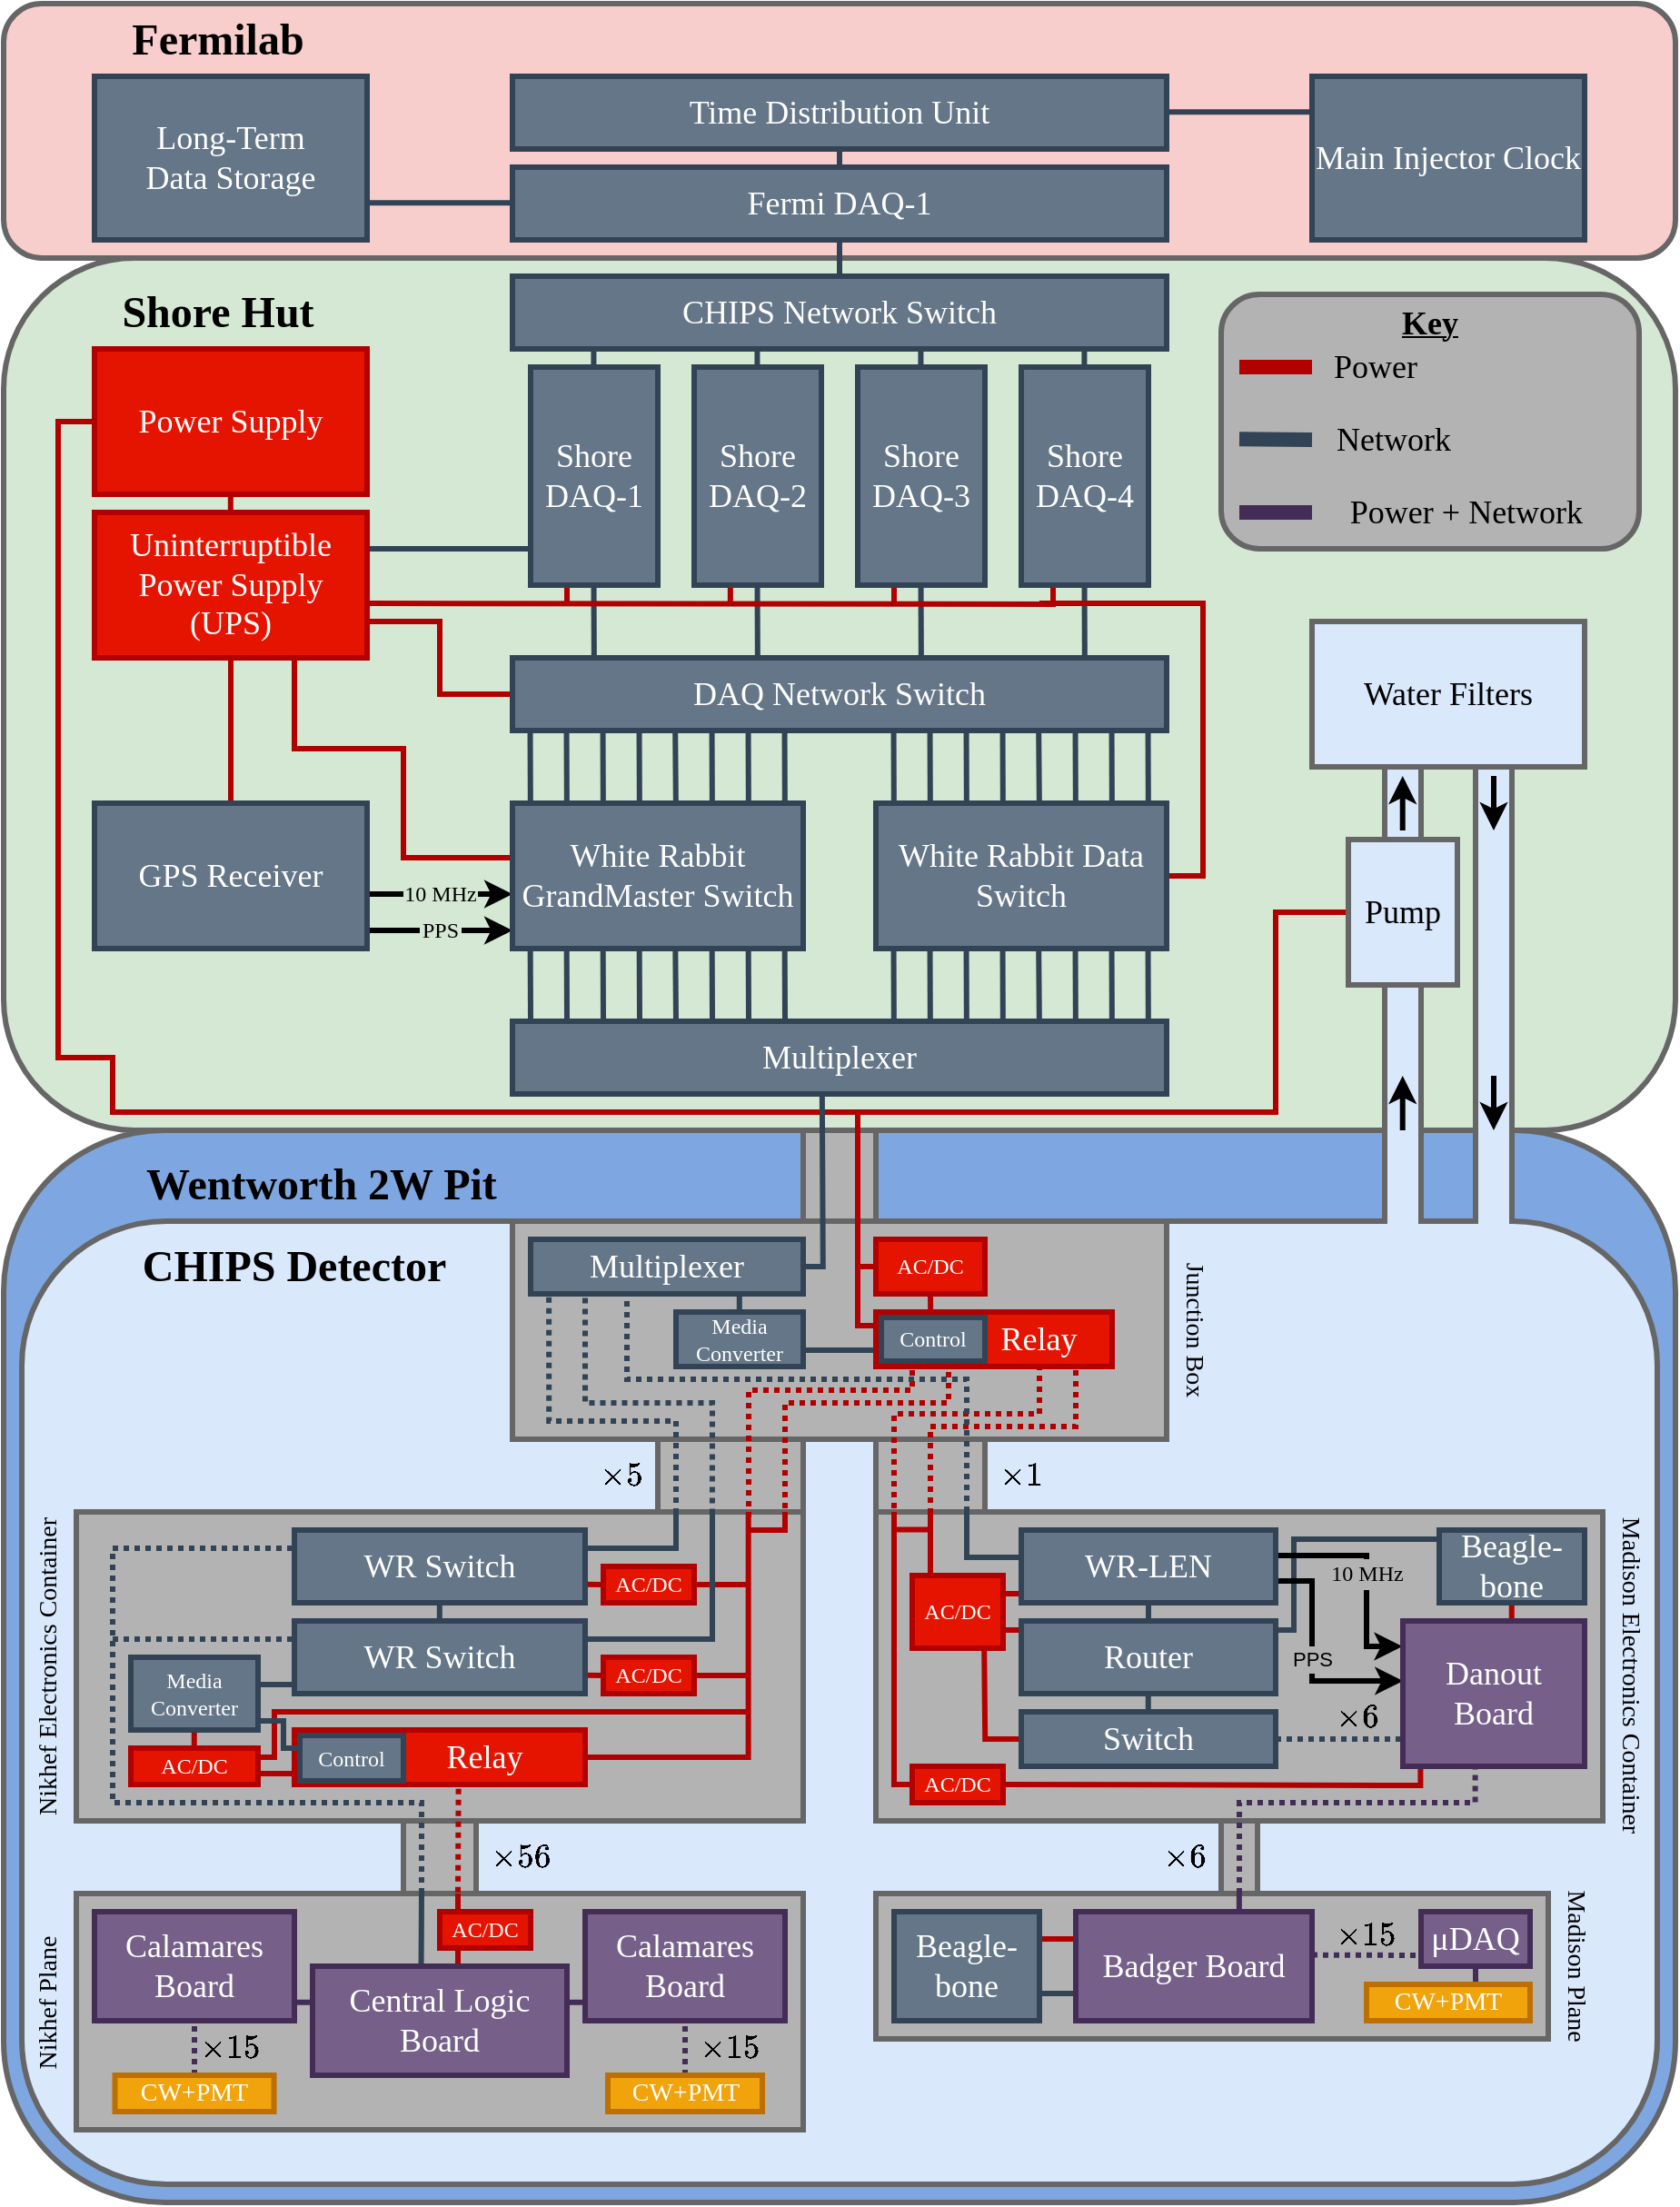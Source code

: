 <mxfile version="13.7.3" type="device"><diagram id="Uo7lI4_x9BMITOi8GTIM" name="Page-1"><mxGraphModel dx="2329" dy="1454" grid="1" gridSize="10" guides="1" tooltips="1" connect="1" arrows="1" fold="1" page="0" pageScale="1" pageWidth="827" pageHeight="1169" math="1" shadow="0"><root><mxCell id="0"/><mxCell id="1" parent="0"/><mxCell id="I7v0dR0ncDlGL1QgSA3v-221" value="" style="rounded=1;whiteSpace=wrap;html=1;strokeWidth=3;fillColor=#7EA6E0;strokeColor=#666666;" parent="1" vertex="1"><mxGeometry x="-40" y="540" width="920" height="590" as="geometry"/></mxCell><mxCell id="I7v0dR0ncDlGL1QgSA3v-225" value="" style="rounded=1;whiteSpace=wrap;html=1;labelBackgroundColor=#B3B3B3;strokeWidth=3;fillColor=#dae8fc;strokeColor=#666666;" parent="1" vertex="1"><mxGeometry x="-30" y="590" width="900" height="530" as="geometry"/></mxCell><mxCell id="I7v0dR0ncDlGL1QgSA3v-274" value="" style="rounded=0;whiteSpace=wrap;html=1;strokeWidth=3;fillColor=#B3B3B3;strokeColor=#666666;" parent="1" vertex="1"><mxGeometry x="630" y="920" width="20" height="40" as="geometry"/></mxCell><mxCell id="I7v0dR0ncDlGL1QgSA3v-231" value="" style="rounded=0;whiteSpace=wrap;html=1;strokeWidth=3;fillColor=#B3B3B3;strokeColor=#666666;" parent="1" vertex="1"><mxGeometry x="440" y="960" width="370" height="80" as="geometry"/></mxCell><mxCell id="I7v0dR0ncDlGL1QgSA3v-222" value="" style="rounded=1;whiteSpace=wrap;html=1;strokeWidth=3;fillColor=#d5e8d4;labelBorderColor=#D5E8D4;labelBackgroundColor=#D5E8D4;strokeColor=#666666;" parent="1" vertex="1"><mxGeometry x="-40" y="60" width="920" height="480" as="geometry"/></mxCell><mxCell id="I7v0dR0ncDlGL1QgSA3v-220" value="" style="rounded=0;whiteSpace=wrap;html=1;strokeWidth=3;fillColor=#B3B3B3;strokeColor=#666666;" parent="1" vertex="1"><mxGeometry x="180" y="920" width="40" height="40" as="geometry"/></mxCell><mxCell id="I7v0dR0ncDlGL1QgSA3v-219" value="" style="rounded=0;whiteSpace=wrap;html=1;strokeWidth=3;fillColor=#B3B3B3;strokeColor=#666666;" parent="1" vertex="1"><mxGeometry y="960" width="400" height="130" as="geometry"/></mxCell><mxCell id="I7v0dR0ncDlGL1QgSA3v-197" value="" style="rounded=0;whiteSpace=wrap;html=1;strokeWidth=3;fillColor=#B3B3B3;strokeColor=#666666;" parent="1" vertex="1"><mxGeometry x="440" y="710" width="60" height="40" as="geometry"/></mxCell><mxCell id="I7v0dR0ncDlGL1QgSA3v-196" value="" style="rounded=0;whiteSpace=wrap;html=1;strokeWidth=3;fillColor=#B3B3B3;strokeColor=#666666;" parent="1" vertex="1"><mxGeometry x="320" y="710" width="80" height="40" as="geometry"/></mxCell><mxCell id="I7v0dR0ncDlGL1QgSA3v-192" value="" style="rounded=0;whiteSpace=wrap;html=1;strokeWidth=3;fontColor=#333333;fillColor=#B3B3B3;strokeColor=#666666;" parent="1" vertex="1"><mxGeometry x="440" y="750" width="400" height="170" as="geometry"/></mxCell><mxCell id="I7v0dR0ncDlGL1QgSA3v-153" value="" style="rounded=0;whiteSpace=wrap;html=1;strokeWidth=3;fillColor=#B3B3B3;strokeColor=#666666;" parent="1" vertex="1"><mxGeometry y="750" width="400" height="170" as="geometry"/></mxCell><mxCell id="I7v0dR0ncDlGL1QgSA3v-130" value="" style="endArrow=none;html=1;strokeColor=#B20000;strokeWidth=3;fillColor=#e51400;exitX=1;exitY=0.5;exitDx=0;exitDy=0;" parent="1" source="I7v0dR0ncDlGL1QgSA3v-134" edge="1"><mxGeometry width="50" height="50" relative="1" as="geometry"><mxPoint x="330" y="790" as="sourcePoint"/><mxPoint x="370" y="790" as="targetPoint"/></mxGeometry></mxCell><mxCell id="I7v0dR0ncDlGL1QgSA3v-127" value="" style="rounded=0;whiteSpace=wrap;html=1;strokeWidth=3;fillColor=#B3B3B3;strokeColor=#666666;" parent="1" vertex="1"><mxGeometry x="400" y="540" width="40" height="50" as="geometry"/></mxCell><mxCell id="I7v0dR0ncDlGL1QgSA3v-12" value="l" style="endArrow=classic;html=1;strokeWidth=3;entryX=0;entryY=0.25;entryDx=0;entryDy=0;exitX=1;exitY=0.25;exitDx=0;exitDy=0;" parent="1" edge="1"><mxGeometry relative="1" as="geometry"><mxPoint x="160" y="410" as="sourcePoint"/><mxPoint x="240" y="410" as="targetPoint"/></mxGeometry></mxCell><mxCell id="I7v0dR0ncDlGL1QgSA3v-13" value="&lt;span style=&quot;&quot;&gt;&lt;font style=&quot;font-size: 12px&quot; face=&quot;lmodern&quot;&gt;10 MHz&lt;/font&gt;&lt;/span&gt;" style="edgeLabel;resizable=0;html=1;align=center;verticalAlign=middle;labelBorderColor=#D5E8D4;labelBackgroundColor=#D5E8D4;" parent="I7v0dR0ncDlGL1QgSA3v-12" connectable="0" vertex="1"><mxGeometry relative="1" as="geometry"/></mxCell><mxCell id="I7v0dR0ncDlGL1QgSA3v-14" value="l" style="endArrow=classic;html=1;strokeWidth=3;entryX=0;entryY=0.25;entryDx=0;entryDy=0;labelBorderColor=#D5E8D4;labelBackgroundColor=#D5E8D4;" parent="1" edge="1"><mxGeometry relative="1" as="geometry"><mxPoint x="160" y="430" as="sourcePoint"/><mxPoint x="240" y="430" as="targetPoint"/></mxGeometry></mxCell><mxCell id="I7v0dR0ncDlGL1QgSA3v-15" value="&lt;font style=&quot;font-size: 12px&quot; face=&quot;lmodern&quot;&gt;PPS&lt;/font&gt;" style="edgeLabel;resizable=0;html=1;align=center;verticalAlign=middle;labelBackgroundColor=#D5E8D4;labelBorderColor=#D5E8D4;" parent="I7v0dR0ncDlGL1QgSA3v-14" connectable="0" vertex="1"><mxGeometry relative="1" as="geometry"/></mxCell><mxCell id="I7v0dR0ncDlGL1QgSA3v-24" value="" style="endArrow=none;html=1;strokeWidth=3;entryX=0.125;entryY=1;entryDx=0;entryDy=0;entryPerimeter=0;fillColor=#647687;strokeColor=#314354;" parent="1" edge="1"><mxGeometry width="50" height="50" relative="1" as="geometry"><mxPoint x="270" y="480" as="sourcePoint"/><mxPoint x="269.83" y="440" as="targetPoint"/></mxGeometry></mxCell><mxCell id="I7v0dR0ncDlGL1QgSA3v-25" value="" style="endArrow=none;html=1;strokeWidth=3;entryX=0.125;entryY=1;entryDx=0;entryDy=0;entryPerimeter=0;endSize=6;fillColor=#647687;strokeColor=#314354;" parent="1" edge="1"><mxGeometry width="50" height="50" relative="1" as="geometry"><mxPoint x="250" y="480" as="sourcePoint"/><mxPoint x="249.83" y="440" as="targetPoint"/></mxGeometry></mxCell><mxCell id="I7v0dR0ncDlGL1QgSA3v-26" value="" style="endArrow=none;html=1;strokeWidth=3;entryX=0.125;entryY=1;entryDx=0;entryDy=0;entryPerimeter=0;fillColor=#647687;strokeColor=#314354;" parent="1" edge="1"><mxGeometry width="50" height="50" relative="1" as="geometry"><mxPoint x="290" y="480" as="sourcePoint"/><mxPoint x="289.83" y="440" as="targetPoint"/></mxGeometry></mxCell><mxCell id="I7v0dR0ncDlGL1QgSA3v-27" value="" style="endArrow=none;html=1;strokeWidth=3;entryX=0.125;entryY=1;entryDx=0;entryDy=0;entryPerimeter=0;fillColor=#647687;strokeColor=#314354;" parent="1" edge="1"><mxGeometry width="50" height="50" relative="1" as="geometry"><mxPoint x="310" y="480" as="sourcePoint"/><mxPoint x="309.83" y="440" as="targetPoint"/></mxGeometry></mxCell><mxCell id="I7v0dR0ncDlGL1QgSA3v-28" value="" style="endArrow=none;html=1;strokeWidth=3;entryX=0.125;entryY=1;entryDx=0;entryDy=0;entryPerimeter=0;fillColor=#647687;strokeColor=#314354;" parent="1" edge="1"><mxGeometry width="50" height="50" relative="1" as="geometry"><mxPoint x="330" y="480" as="sourcePoint"/><mxPoint x="329.66" y="440" as="targetPoint"/></mxGeometry></mxCell><mxCell id="I7v0dR0ncDlGL1QgSA3v-29" value="" style="endArrow=none;html=1;strokeWidth=3;entryX=0.125;entryY=1;entryDx=0;entryDy=0;entryPerimeter=0;fillColor=#647687;strokeColor=#314354;" parent="1" edge="1"><mxGeometry width="50" height="50" relative="1" as="geometry"><mxPoint x="350" y="480" as="sourcePoint"/><mxPoint x="349.83" y="440" as="targetPoint"/></mxGeometry></mxCell><mxCell id="I7v0dR0ncDlGL1QgSA3v-30" value="" style="endArrow=none;html=1;strokeWidth=3;entryX=0.125;entryY=1;entryDx=0;entryDy=0;entryPerimeter=0;fillColor=#647687;strokeColor=#314354;" parent="1" edge="1"><mxGeometry width="50" height="50" relative="1" as="geometry"><mxPoint x="370" y="480" as="sourcePoint"/><mxPoint x="369.83" y="440" as="targetPoint"/></mxGeometry></mxCell><mxCell id="I7v0dR0ncDlGL1QgSA3v-31" value="" style="endArrow=none;html=1;strokeWidth=3;entryX=0.125;entryY=1;entryDx=0;entryDy=0;entryPerimeter=0;fillColor=#647687;strokeColor=#314354;" parent="1" edge="1"><mxGeometry width="50" height="50" relative="1" as="geometry"><mxPoint x="390" y="480" as="sourcePoint"/><mxPoint x="389.83" y="440" as="targetPoint"/></mxGeometry></mxCell><mxCell id="I7v0dR0ncDlGL1QgSA3v-32" value="" style="endArrow=none;html=1;strokeWidth=3;entryX=0.125;entryY=1;entryDx=0;entryDy=0;entryPerimeter=0;fillColor=#647687;strokeColor=#314354;" parent="1" edge="1"><mxGeometry width="50" height="50" relative="1" as="geometry"><mxPoint x="469.93" y="480" as="sourcePoint"/><mxPoint x="469.76" y="440" as="targetPoint"/></mxGeometry></mxCell><mxCell id="I7v0dR0ncDlGL1QgSA3v-33" value="" style="endArrow=none;html=1;strokeWidth=3;entryX=0.125;entryY=1;entryDx=0;entryDy=0;entryPerimeter=0;endSize=6;fillColor=#647687;strokeColor=#314354;" parent="1" edge="1"><mxGeometry width="50" height="50" relative="1" as="geometry"><mxPoint x="449.93" y="480" as="sourcePoint"/><mxPoint x="449.76" y="440" as="targetPoint"/></mxGeometry></mxCell><mxCell id="I7v0dR0ncDlGL1QgSA3v-34" value="" style="endArrow=none;html=1;strokeWidth=3;entryX=0.125;entryY=1;entryDx=0;entryDy=0;entryPerimeter=0;fillColor=#647687;strokeColor=#314354;" parent="1" edge="1"><mxGeometry width="50" height="50" relative="1" as="geometry"><mxPoint x="489.93" y="480" as="sourcePoint"/><mxPoint x="489.76" y="440" as="targetPoint"/></mxGeometry></mxCell><mxCell id="I7v0dR0ncDlGL1QgSA3v-35" value="" style="endArrow=none;html=1;strokeWidth=3;entryX=0.125;entryY=1;entryDx=0;entryDy=0;entryPerimeter=0;fillColor=#647687;strokeColor=#314354;" parent="1" edge="1"><mxGeometry width="50" height="50" relative="1" as="geometry"><mxPoint x="509.93" y="480" as="sourcePoint"/><mxPoint x="509.76" y="440" as="targetPoint"/></mxGeometry></mxCell><mxCell id="I7v0dR0ncDlGL1QgSA3v-36" value="" style="endArrow=none;html=1;strokeWidth=3;entryX=0.125;entryY=1;entryDx=0;entryDy=0;entryPerimeter=0;fillColor=#647687;strokeColor=#314354;" parent="1" edge="1"><mxGeometry width="50" height="50" relative="1" as="geometry"><mxPoint x="529.93" y="480" as="sourcePoint"/><mxPoint x="529.59" y="440" as="targetPoint"/></mxGeometry></mxCell><mxCell id="I7v0dR0ncDlGL1QgSA3v-37" value="" style="endArrow=none;html=1;strokeWidth=3;entryX=0.125;entryY=1;entryDx=0;entryDy=0;entryPerimeter=0;fillColor=#647687;strokeColor=#314354;" parent="1" edge="1"><mxGeometry width="50" height="50" relative="1" as="geometry"><mxPoint x="549.93" y="480" as="sourcePoint"/><mxPoint x="549.76" y="440" as="targetPoint"/></mxGeometry></mxCell><mxCell id="I7v0dR0ncDlGL1QgSA3v-38" value="" style="endArrow=none;html=1;strokeWidth=3;entryX=0.125;entryY=1;entryDx=0;entryDy=0;entryPerimeter=0;fillColor=#647687;strokeColor=#314354;" parent="1" edge="1"><mxGeometry width="50" height="50" relative="1" as="geometry"><mxPoint x="569.93" y="480" as="sourcePoint"/><mxPoint x="569.76" y="440" as="targetPoint"/></mxGeometry></mxCell><mxCell id="I7v0dR0ncDlGL1QgSA3v-39" value="" style="endArrow=none;html=1;strokeWidth=3;entryX=0.125;entryY=1;entryDx=0;entryDy=0;entryPerimeter=0;fillColor=#647687;strokeColor=#314354;" parent="1" edge="1"><mxGeometry width="50" height="50" relative="1" as="geometry"><mxPoint x="589.93" y="480" as="sourcePoint"/><mxPoint x="589.76" y="440" as="targetPoint"/></mxGeometry></mxCell><mxCell id="I7v0dR0ncDlGL1QgSA3v-40" value="" style="endArrow=none;html=1;strokeWidth=3;entryX=0.125;entryY=1;entryDx=0;entryDy=0;entryPerimeter=0;fillColor=#647687;strokeColor=#314354;" parent="1" edge="1"><mxGeometry width="50" height="50" relative="1" as="geometry"><mxPoint x="469.93" y="360" as="sourcePoint"/><mxPoint x="469.76" y="320" as="targetPoint"/></mxGeometry></mxCell><mxCell id="I7v0dR0ncDlGL1QgSA3v-41" value="" style="endArrow=none;html=1;strokeWidth=3;entryX=0.125;entryY=1;entryDx=0;entryDy=0;entryPerimeter=0;endSize=6;fillColor=#647687;strokeColor=#314354;" parent="1" edge="1"><mxGeometry width="50" height="50" relative="1" as="geometry"><mxPoint x="449.93" y="360" as="sourcePoint"/><mxPoint x="449.76" y="320" as="targetPoint"/></mxGeometry></mxCell><mxCell id="I7v0dR0ncDlGL1QgSA3v-42" value="" style="endArrow=none;html=1;strokeWidth=3;entryX=0.125;entryY=1;entryDx=0;entryDy=0;entryPerimeter=0;fillColor=#647687;strokeColor=#314354;" parent="1" edge="1"><mxGeometry width="50" height="50" relative="1" as="geometry"><mxPoint x="489.93" y="360" as="sourcePoint"/><mxPoint x="489.76" y="320" as="targetPoint"/></mxGeometry></mxCell><mxCell id="I7v0dR0ncDlGL1QgSA3v-43" value="" style="endArrow=none;html=1;strokeWidth=3;entryX=0.125;entryY=1;entryDx=0;entryDy=0;entryPerimeter=0;fillColor=#647687;strokeColor=#314354;" parent="1" edge="1"><mxGeometry width="50" height="50" relative="1" as="geometry"><mxPoint x="509.93" y="360" as="sourcePoint"/><mxPoint x="509.76" y="320" as="targetPoint"/></mxGeometry></mxCell><mxCell id="I7v0dR0ncDlGL1QgSA3v-44" value="" style="endArrow=none;html=1;strokeWidth=3;entryX=0.125;entryY=1;entryDx=0;entryDy=0;entryPerimeter=0;fillColor=#647687;strokeColor=#314354;" parent="1" edge="1"><mxGeometry width="50" height="50" relative="1" as="geometry"><mxPoint x="529.93" y="360" as="sourcePoint"/><mxPoint x="529.59" y="320" as="targetPoint"/></mxGeometry></mxCell><mxCell id="I7v0dR0ncDlGL1QgSA3v-45" value="" style="endArrow=none;html=1;strokeWidth=3;entryX=0.125;entryY=1;entryDx=0;entryDy=0;entryPerimeter=0;fillColor=#647687;strokeColor=#314354;" parent="1" edge="1"><mxGeometry width="50" height="50" relative="1" as="geometry"><mxPoint x="549.93" y="360" as="sourcePoint"/><mxPoint x="549.76" y="320" as="targetPoint"/></mxGeometry></mxCell><mxCell id="I7v0dR0ncDlGL1QgSA3v-46" value="" style="endArrow=none;html=1;strokeWidth=3;entryX=0.125;entryY=1;entryDx=0;entryDy=0;entryPerimeter=0;fillColor=#647687;strokeColor=#314354;" parent="1" edge="1"><mxGeometry width="50" height="50" relative="1" as="geometry"><mxPoint x="569.93" y="360" as="sourcePoint"/><mxPoint x="569.76" y="320" as="targetPoint"/></mxGeometry></mxCell><mxCell id="I7v0dR0ncDlGL1QgSA3v-47" value="" style="endArrow=none;html=1;strokeWidth=3;entryX=0.125;entryY=1;entryDx=0;entryDy=0;entryPerimeter=0;fillColor=#647687;strokeColor=#314354;" parent="1" edge="1"><mxGeometry width="50" height="50" relative="1" as="geometry"><mxPoint x="589.93" y="360" as="sourcePoint"/><mxPoint x="589.76" y="320" as="targetPoint"/></mxGeometry></mxCell><mxCell id="I7v0dR0ncDlGL1QgSA3v-48" value="" style="endArrow=none;html=1;strokeWidth=3;entryX=0.125;entryY=1;entryDx=0;entryDy=0;entryPerimeter=0;fillColor=#647687;strokeColor=#314354;" parent="1" edge="1"><mxGeometry width="50" height="50" relative="1" as="geometry"><mxPoint x="269.93" y="360" as="sourcePoint"/><mxPoint x="269.76" y="320" as="targetPoint"/></mxGeometry></mxCell><mxCell id="I7v0dR0ncDlGL1QgSA3v-49" value="" style="endArrow=none;html=1;strokeWidth=3;entryX=0.125;entryY=1;entryDx=0;entryDy=0;entryPerimeter=0;endSize=6;fillColor=#647687;strokeColor=#314354;" parent="1" edge="1"><mxGeometry width="50" height="50" relative="1" as="geometry"><mxPoint x="249.93" y="360" as="sourcePoint"/><mxPoint x="249.76" y="320" as="targetPoint"/></mxGeometry></mxCell><mxCell id="I7v0dR0ncDlGL1QgSA3v-50" value="" style="endArrow=none;html=1;strokeWidth=3;entryX=0.125;entryY=1;entryDx=0;entryDy=0;entryPerimeter=0;fillColor=#647687;strokeColor=#314354;" parent="1" edge="1"><mxGeometry width="50" height="50" relative="1" as="geometry"><mxPoint x="289.93" y="360" as="sourcePoint"/><mxPoint x="289.76" y="320" as="targetPoint"/></mxGeometry></mxCell><mxCell id="I7v0dR0ncDlGL1QgSA3v-51" value="" style="endArrow=none;html=1;strokeWidth=3;entryX=0.125;entryY=1;entryDx=0;entryDy=0;entryPerimeter=0;fillColor=#647687;strokeColor=#314354;" parent="1" edge="1"><mxGeometry width="50" height="50" relative="1" as="geometry"><mxPoint x="309.93" y="360" as="sourcePoint"/><mxPoint x="309.76" y="320" as="targetPoint"/></mxGeometry></mxCell><mxCell id="I7v0dR0ncDlGL1QgSA3v-52" value="" style="endArrow=none;html=1;strokeWidth=3;entryX=0.125;entryY=1;entryDx=0;entryDy=0;entryPerimeter=0;fillColor=#647687;strokeColor=#314354;" parent="1" edge="1"><mxGeometry width="50" height="50" relative="1" as="geometry"><mxPoint x="329.93" y="360" as="sourcePoint"/><mxPoint x="329.59" y="320" as="targetPoint"/></mxGeometry></mxCell><mxCell id="I7v0dR0ncDlGL1QgSA3v-53" value="" style="endArrow=none;html=1;strokeWidth=3;entryX=0.125;entryY=1;entryDx=0;entryDy=0;entryPerimeter=0;fillColor=#647687;strokeColor=#314354;" parent="1" edge="1"><mxGeometry width="50" height="50" relative="1" as="geometry"><mxPoint x="349.93" y="360" as="sourcePoint"/><mxPoint x="349.76" y="320" as="targetPoint"/></mxGeometry></mxCell><mxCell id="I7v0dR0ncDlGL1QgSA3v-54" value="" style="endArrow=none;html=1;strokeWidth=3;entryX=0.125;entryY=1;entryDx=0;entryDy=0;entryPerimeter=0;fillColor=#647687;strokeColor=#314354;" parent="1" edge="1"><mxGeometry width="50" height="50" relative="1" as="geometry"><mxPoint x="369.93" y="360" as="sourcePoint"/><mxPoint x="369.76" y="320" as="targetPoint"/></mxGeometry></mxCell><mxCell id="I7v0dR0ncDlGL1QgSA3v-55" value="" style="endArrow=none;html=1;strokeWidth=3;entryX=0.125;entryY=1;entryDx=0;entryDy=0;entryPerimeter=0;fillColor=#647687;strokeColor=#314354;" parent="1" edge="1"><mxGeometry width="50" height="50" relative="1" as="geometry"><mxPoint x="389.93" y="360" as="sourcePoint"/><mxPoint x="389.76" y="320" as="targetPoint"/></mxGeometry></mxCell><mxCell id="I7v0dR0ncDlGL1QgSA3v-86" value="" style="endArrow=none;html=1;strokeWidth=3;fillColor=#647687;strokeColor=#314354;" parent="1" edge="1"><mxGeometry width="50" height="50" relative="1" as="geometry"><mxPoint x="284.71" y="120" as="sourcePoint"/><mxPoint x="284.71" y="80" as="targetPoint"/></mxGeometry></mxCell><mxCell id="I7v0dR0ncDlGL1QgSA3v-87" value="" style="endArrow=none;html=1;strokeWidth=3;fillColor=#647687;strokeColor=#314354;" parent="1" edge="1"><mxGeometry width="50" height="50" relative="1" as="geometry"><mxPoint x="374.71" y="120" as="sourcePoint"/><mxPoint x="374.71" y="80" as="targetPoint"/></mxGeometry></mxCell><mxCell id="I7v0dR0ncDlGL1QgSA3v-88" value="" style="endArrow=none;html=1;strokeWidth=3;fillColor=#647687;strokeColor=#314354;" parent="1" edge="1"><mxGeometry width="50" height="50" relative="1" as="geometry"><mxPoint x="464.71" y="120" as="sourcePoint"/><mxPoint x="464.71" y="80" as="targetPoint"/></mxGeometry></mxCell><mxCell id="I7v0dR0ncDlGL1QgSA3v-89" value="" style="endArrow=none;html=1;strokeWidth=3;fillColor=#647687;strokeColor=#314354;" parent="1" edge="1"><mxGeometry width="50" height="50" relative="1" as="geometry"><mxPoint x="554.71" y="120" as="sourcePoint"/><mxPoint x="554.71" y="80" as="targetPoint"/></mxGeometry></mxCell><mxCell id="I7v0dR0ncDlGL1QgSA3v-98" value="" style="endArrow=none;html=1;strokeWidth=3;fillColor=#647687;strokeColor=#314354;rounded=0;edgeStyle=orthogonalEdgeStyle;exitX=1;exitY=0.25;exitDx=0;exitDy=0;" parent="1" source="I7v0dR0ncDlGL1QgSA3v-125" edge="1"><mxGeometry width="50" height="50" relative="1" as="geometry"><mxPoint x="280" y="850" as="sourcePoint"/><mxPoint x="350" y="750" as="targetPoint"/><Array as="points"><mxPoint x="350" y="820"/></Array></mxGeometry></mxCell><mxCell id="I7v0dR0ncDlGL1QgSA3v-108" value="" style="endArrow=none;html=1;strokeWidth=3;fillColor=#647687;strokeColor=#314354;edgeStyle=orthogonalEdgeStyle;rounded=0;exitX=0.006;exitY=0.403;exitDx=0;exitDy=0;exitPerimeter=0;" parent="1" source="I7v0dR0ncDlGL1QgSA3v-162" edge="1"><mxGeometry width="50" height="50" relative="1" as="geometry"><mxPoint x="490.17" y="750" as="sourcePoint"/><mxPoint x="490" y="750" as="targetPoint"/><Array as="points"><mxPoint x="541" y="775"/><mxPoint x="490" y="775"/></Array></mxGeometry></mxCell><mxCell id="I7v0dR0ncDlGL1QgSA3v-123" value="" style="endArrow=none;html=1;strokeWidth=3;fillColor=#647687;strokeColor=#314354;rounded=0;edgeStyle=orthogonalEdgeStyle;exitX=1;exitY=0.25;exitDx=0;exitDy=0;" parent="1" source="I7v0dR0ncDlGL1QgSA3v-124" edge="1"><mxGeometry width="50" height="50" relative="1" as="geometry"><mxPoint x="280" y="800" as="sourcePoint"/><mxPoint x="330" y="750" as="targetPoint"/><Array as="points"><mxPoint x="330" y="770"/></Array></mxGeometry></mxCell><mxCell id="I7v0dR0ncDlGL1QgSA3v-129" value="" style="endArrow=none;html=1;strokeWidth=3;entryX=0.623;entryY=1.015;entryDx=0;entryDy=0;entryPerimeter=0;fillColor=#e51400;strokeColor=#B20000;rounded=0;edgeStyle=orthogonalEdgeStyle;exitX=1;exitY=0.5;exitDx=0;exitDy=0;" parent="1" source="I7v0dR0ncDlGL1QgSA3v-128" edge="1" target="I7v0dR0ncDlGL1QgSA3v-196"><mxGeometry width="50" height="50" relative="1" as="geometry"><mxPoint x="140" y="860" as="sourcePoint"/><mxPoint x="369.83" y="710" as="targetPoint"/><Array as="points"><mxPoint x="370" y="885"/></Array></mxGeometry></mxCell><mxCell id="I7v0dR0ncDlGL1QgSA3v-131" value="" style="endArrow=none;html=1;strokeColor=#B20000;strokeWidth=3;fillColor=#e51400;exitX=1;exitY=0.5;exitDx=0;exitDy=0;" parent="1" source="I7v0dR0ncDlGL1QgSA3v-135" edge="1"><mxGeometry width="50" height="50" relative="1" as="geometry"><mxPoint x="330" y="840" as="sourcePoint"/><mxPoint x="370" y="840" as="targetPoint"/></mxGeometry></mxCell><mxCell id="I7v0dR0ncDlGL1QgSA3v-136" value="" style="endArrow=none;html=1;strokeColor=#B20000;strokeWidth=3;fillColor=#e51400;exitX=1;exitY=0.5;exitDx=0;exitDy=0;" parent="1" edge="1"><mxGeometry width="50" height="50" relative="1" as="geometry"><mxPoint x="280" y="839.88" as="sourcePoint"/><mxPoint x="290" y="840" as="targetPoint"/></mxGeometry></mxCell><mxCell id="I7v0dR0ncDlGL1QgSA3v-137" value="" style="endArrow=none;html=1;strokeColor=#B20000;strokeWidth=3;fillColor=#e51400;exitX=1;exitY=0.5;exitDx=0;exitDy=0;" parent="1" edge="1"><mxGeometry width="50" height="50" relative="1" as="geometry"><mxPoint x="280" y="789.88" as="sourcePoint"/><mxPoint x="290" y="790" as="targetPoint"/></mxGeometry></mxCell><mxCell id="I7v0dR0ncDlGL1QgSA3v-146" value="" style="endArrow=none;html=1;strokeColor=#314354;strokeWidth=3;rounded=0;edgeStyle=orthogonalEdgeStyle;fillColor=#647687;dashed=1;dashPattern=1 1;" parent="1" edge="1"><mxGeometry width="50" height="50" relative="1" as="geometry"><mxPoint x="190" y="960" as="sourcePoint"/><mxPoint x="20" y="770" as="targetPoint"/><Array as="points"><mxPoint x="190" y="910"/><mxPoint x="20" y="910"/></Array></mxGeometry></mxCell><mxCell id="I7v0dR0ncDlGL1QgSA3v-148" value="" style="endArrow=none;html=1;strokeColor=#B20000;strokeWidth=3;fillColor=#e51400;rounded=0;edgeStyle=orthogonalEdgeStyle;exitX=1;exitY=0.25;exitDx=0;exitDy=0;" parent="1" edge="1"><mxGeometry width="50" height="50" relative="1" as="geometry"><mxPoint x="99" y="885" as="sourcePoint"/><mxPoint x="369" y="860" as="targetPoint"/><Array as="points"><mxPoint x="109" y="885"/><mxPoint x="109" y="860"/></Array></mxGeometry></mxCell><mxCell id="I7v0dR0ncDlGL1QgSA3v-150" value="" style="endArrow=none;html=1;strokeColor=#314354;strokeWidth=3;fillColor=#647687;" parent="1" edge="1"><mxGeometry width="50" height="50" relative="1" as="geometry"><mxPoint x="100" y="845" as="sourcePoint"/><mxPoint x="120" y="845" as="targetPoint"/></mxGeometry></mxCell><mxCell id="I7v0dR0ncDlGL1QgSA3v-155" value="" style="endArrow=none;html=1;strokeColor=#B20000;strokeWidth=3;rounded=0;edgeStyle=orthogonalEdgeStyle;fillColor=#e51400;" parent="1" edge="1"><mxGeometry width="50" height="50" relative="1" as="geometry"><mxPoint x="370" y="760" as="sourcePoint"/><mxPoint x="390" y="750" as="targetPoint"/><Array as="points"><mxPoint x="390" y="760"/></Array></mxGeometry></mxCell><mxCell id="I7v0dR0ncDlGL1QgSA3v-157" value="" style="endArrow=none;html=1;strokeColor=#B20000;strokeWidth=3;fillColor=#e51400;" parent="1" edge="1"><mxGeometry width="50" height="50" relative="1" as="geometry"><mxPoint x="64.88" y="870" as="sourcePoint"/><mxPoint x="64.88" y="880" as="targetPoint"/></mxGeometry></mxCell><mxCell id="I7v0dR0ncDlGL1QgSA3v-158" value="" style="endArrow=none;html=1;strokeColor=#314354;strokeWidth=3;fillColor=#647687;" parent="1" edge="1"><mxGeometry width="50" height="50" relative="1" as="geometry"><mxPoint x="199.9" y="800.0" as="sourcePoint"/><mxPoint x="199.9" y="810.0" as="targetPoint"/></mxGeometry></mxCell><mxCell id="I7v0dR0ncDlGL1QgSA3v-159" value="" style="endArrow=none;html=1;strokeColor=#314354;strokeWidth=3;fillColor=#647687;dashed=1;dashPattern=1 1;" parent="1" edge="1"><mxGeometry width="50" height="50" relative="1" as="geometry"><mxPoint x="20" y="820" as="sourcePoint"/><mxPoint x="120" y="820" as="targetPoint"/></mxGeometry></mxCell><mxCell id="I7v0dR0ncDlGL1QgSA3v-160" value="" style="endArrow=none;html=1;strokeColor=#314354;strokeWidth=3;fillColor=#647687;dashed=1;dashPattern=1 1;" parent="1" edge="1"><mxGeometry width="50" height="50" relative="1" as="geometry"><mxPoint x="20" y="770" as="sourcePoint"/><mxPoint x="120" y="770" as="targetPoint"/></mxGeometry></mxCell><mxCell id="I7v0dR0ncDlGL1QgSA3v-168" value="" style="endArrow=none;html=1;strokeColor=#B20000;strokeWidth=3;rounded=0;fillColor=#e51400;exitX=0.2;exitY=0.03;exitDx=0;exitDy=0;exitPerimeter=0;" parent="1" source="I7v0dR0ncDlGL1QgSA3v-166" edge="1"><mxGeometry width="50" height="50" relative="1" as="geometry"><mxPoint x="470" y="780" as="sourcePoint"/><mxPoint x="470" y="750" as="targetPoint"/></mxGeometry></mxCell><mxCell id="I7v0dR0ncDlGL1QgSA3v-169" value="" style="endArrow=none;html=1;strokeColor=#B20000;strokeWidth=3;rounded=0;fillColor=#e51400;exitX=0;exitY=0.5;exitDx=0;exitDy=0;edgeStyle=orthogonalEdgeStyle;" parent="1" source="I7v0dR0ncDlGL1QgSA3v-165" edge="1"><mxGeometry width="50" height="50" relative="1" as="geometry"><mxPoint x="450" y="830" as="sourcePoint"/><mxPoint x="450" y="750" as="targetPoint"/></mxGeometry></mxCell><mxCell id="I7v0dR0ncDlGL1QgSA3v-170" value="" style="endArrow=none;html=1;strokeColor=#B20000;strokeWidth=3;rounded=0;fillColor=#e51400;exitX=0;exitY=0.5;exitDx=0;exitDy=0;edgeStyle=orthogonalEdgeStyle;" parent="1" source="I7v0dR0ncDlGL1QgSA3v-164" edge="1"><mxGeometry width="50" height="50" relative="1" as="geometry"><mxPoint x="499.6" y="915" as="sourcePoint"/><mxPoint x="499.6" y="825" as="targetPoint"/></mxGeometry></mxCell><mxCell id="I7v0dR0ncDlGL1QgSA3v-173" value="" style="endArrow=none;html=1;strokeColor=#B20000;strokeWidth=3;fillColor=#e51400;" parent="1" edge="1"><mxGeometry width="50" height="50" relative="1" as="geometry"><mxPoint x="510" y="795" as="sourcePoint"/><mxPoint x="540" y="795" as="targetPoint"/></mxGeometry></mxCell><mxCell id="I7v0dR0ncDlGL1QgSA3v-174" value="" style="endArrow=none;html=1;strokeColor=#B20000;strokeWidth=3;fillColor=#e51400;" parent="1" edge="1"><mxGeometry width="50" height="50" relative="1" as="geometry"><mxPoint x="510" y="815" as="sourcePoint"/><mxPoint x="540" y="815" as="targetPoint"/></mxGeometry></mxCell><mxCell id="I7v0dR0ncDlGL1QgSA3v-177" value="" style="endArrow=none;html=1;strokeColor=#314354;strokeWidth=3;exitX=0.5;exitY=0;exitDx=0;exitDy=0;fillColor=#647687;entryX=0.5;entryY=1;entryDx=0;entryDy=0;" parent="1" source="I7v0dR0ncDlGL1QgSA3v-163" edge="1" target="I7v0dR0ncDlGL1QgSA3v-162"><mxGeometry width="50" height="50" relative="1" as="geometry"><mxPoint x="570" y="850" as="sourcePoint"/><mxPoint x="620" y="800" as="targetPoint"/></mxGeometry></mxCell><mxCell id="I7v0dR0ncDlGL1QgSA3v-183" value="" style="endArrow=none;html=1;strokeColor=#314354;strokeWidth=3;exitX=0.5;exitY=0;exitDx=0;exitDy=0;fillColor=#647687;" parent="1" edge="1"><mxGeometry width="50" height="50" relative="1" as="geometry"><mxPoint x="589.89" y="860" as="sourcePoint"/><mxPoint x="589.89" y="850" as="targetPoint"/></mxGeometry></mxCell><mxCell id="I7v0dR0ncDlGL1QgSA3v-186" value="" style="endArrow=none;html=1;strokeColor=#314354;strokeWidth=3;fillColor=#647687;exitX=1;exitY=0.5;exitDx=0;exitDy=0;entryX=0.5;entryY=0.813;entryDx=0;entryDy=0;entryPerimeter=0;dashed=1;dashPattern=1 1;" parent="1" edge="1" target="I7v0dR0ncDlGL1QgSA3v-167" source="I7v0dR0ncDlGL1QgSA3v-164"><mxGeometry width="50" height="50" relative="1" as="geometry"><mxPoint x="700" y="874.83" as="sourcePoint"/><mxPoint x="710" y="875" as="targetPoint"/></mxGeometry></mxCell><mxCell id="I7v0dR0ncDlGL1QgSA3v-187" value="" style="endArrow=none;html=1;strokeColor=#B20000;strokeWidth=3;edgeStyle=orthogonalEdgeStyle;entryX=0.097;entryY=0.996;entryDx=0;entryDy=0;entryPerimeter=0;rounded=0;fillColor=#e51400;" parent="1" target="I7v0dR0ncDlGL1QgSA3v-167" edge="1"><mxGeometry width="50" height="50" relative="1" as="geometry"><mxPoint x="510" y="900" as="sourcePoint"/><mxPoint x="730" y="900" as="targetPoint"/></mxGeometry></mxCell><mxCell id="I7v0dR0ncDlGL1QgSA3v-191" value="" style="endArrow=none;html=1;strokeColor=#432D57;strokeWidth=3;fillColor=#76608a;rounded=0;edgeStyle=orthogonalEdgeStyle;dashed=1;dashPattern=1 1;" parent="1" edge="1"><mxGeometry width="50" height="50" relative="1" as="geometry"><mxPoint x="640" y="960" as="sourcePoint"/><mxPoint x="769.8" y="890" as="targetPoint"/><Array as="points"><mxPoint x="640" y="910"/><mxPoint x="770" y="910"/></Array></mxGeometry></mxCell><mxCell id="I7v0dR0ncDlGL1QgSA3v-195" value="" style="endArrow=none;html=1;strokeColor=#B20000;strokeWidth=3;fillColor=#e51400;" parent="1" edge="1"><mxGeometry width="50" height="50" relative="1" as="geometry"><mxPoint x="450" y="759.77" as="sourcePoint"/><mxPoint x="470" y="759.77" as="targetPoint"/></mxGeometry></mxCell><mxCell id="I7v0dR0ncDlGL1QgSA3v-217" value="" style="endArrow=none;html=1;strokeColor=#432D57;strokeWidth=3;exitX=0.5;exitY=0;exitDx=0;exitDy=0;entryX=0.5;entryY=1;entryDx=0;entryDy=0;fillColor=#76608a;dashed=1;dashPattern=1 1;" parent="1" source="I7v0dR0ncDlGL1QgSA3v-202" target="I7v0dR0ncDlGL1QgSA3v-200" edge="1"><mxGeometry width="50" height="50" relative="1" as="geometry"><mxPoint x="10" y="1080" as="sourcePoint"/><mxPoint x="60" y="1030" as="targetPoint"/></mxGeometry></mxCell><mxCell id="I7v0dR0ncDlGL1QgSA3v-218" value="" style="endArrow=none;html=1;strokeColor=#432D57;strokeWidth=3;exitX=0.5;exitY=0;exitDx=0;exitDy=0;entryX=0.5;entryY=1;entryDx=0;entryDy=0;fillColor=#76608a;dashed=1;dashPattern=1 1;" parent="1" source="I7v0dR0ncDlGL1QgSA3v-212" target="I7v0dR0ncDlGL1QgSA3v-201" edge="1"><mxGeometry width="50" height="50" relative="1" as="geometry"><mxPoint x="70" y="1060" as="sourcePoint"/><mxPoint x="70" y="1040" as="targetPoint"/></mxGeometry></mxCell><mxCell id="I7v0dR0ncDlGL1QgSA3v-232" value="" style="endArrow=none;html=1;strokeColor=#B20000;strokeWidth=3;exitX=1;exitY=0.25;exitDx=0;exitDy=0;entryX=0;entryY=0.25;entryDx=0;entryDy=0;fillColor=#e51400;" parent="1" source="I7v0dR0ncDlGL1QgSA3v-228" target="I7v0dR0ncDlGL1QgSA3v-227" edge="1"><mxGeometry width="50" height="50" relative="1" as="geometry"><mxPoint x="570" y="984.8" as="sourcePoint"/><mxPoint x="590" y="984.8" as="targetPoint"/></mxGeometry></mxCell><mxCell id="I7v0dR0ncDlGL1QgSA3v-233" value="" style="endArrow=none;html=1;strokeColor=#314354;strokeWidth=3;exitX=1;exitY=0.75;exitDx=0;exitDy=0;entryX=0;entryY=0.75;entryDx=0;entryDy=0;fillColor=#647687;" parent="1" source="I7v0dR0ncDlGL1QgSA3v-228" target="I7v0dR0ncDlGL1QgSA3v-227" edge="1"><mxGeometry width="50" height="50" relative="1" as="geometry"><mxPoint x="580" y="1019.8" as="sourcePoint"/><mxPoint x="600" y="1019.8" as="targetPoint"/></mxGeometry></mxCell><mxCell id="I7v0dR0ncDlGL1QgSA3v-234" value="" style="endArrow=none;html=1;strokeColor=#432D57;strokeWidth=3;exitX=1;exitY=0.25;exitDx=0;exitDy=0;entryX=0;entryY=0.5;entryDx=0;entryDy=0;fillColor=#76608a;dashed=1;dashPattern=1 1;" parent="1" edge="1"><mxGeometry width="50" height="50" relative="1" as="geometry"><mxPoint x="680" y="993.8" as="sourcePoint"/><mxPoint x="740" y="994" as="targetPoint"/></mxGeometry></mxCell><mxCell id="I7v0dR0ncDlGL1QgSA3v-235" value="" style="endArrow=none;html=1;strokeColor=#432D57;strokeWidth=3;exitX=0.667;exitY=0.014;exitDx=0;exitDy=0;entryX=0.5;entryY=1;entryDx=0;entryDy=0;fillColor=#76608a;exitPerimeter=0;" parent="1" source="I7v0dR0ncDlGL1QgSA3v-230" target="I7v0dR0ncDlGL1QgSA3v-229" edge="1"><mxGeometry width="50" height="50" relative="1" as="geometry"><mxPoint x="690" y="994.8" as="sourcePoint"/><mxPoint x="720" y="994.8" as="targetPoint"/></mxGeometry></mxCell><mxCell id="I7v0dR0ncDlGL1QgSA3v-237" value="" style="endArrow=none;html=1;strokeWidth=3;entryX=0.125;entryY=1;entryDx=0;entryDy=0;entryPerimeter=0;fillColor=#647687;strokeColor=#314354;" parent="1" edge="1"><mxGeometry width="50" height="50" relative="1" as="geometry"><mxPoint x="284.93" y="280" as="sourcePoint"/><mxPoint x="284.76" y="240" as="targetPoint"/></mxGeometry></mxCell><mxCell id="I7v0dR0ncDlGL1QgSA3v-238" value="" style="endArrow=none;html=1;strokeWidth=3;entryX=0.125;entryY=1;entryDx=0;entryDy=0;entryPerimeter=0;fillColor=#647687;strokeColor=#314354;" parent="1" edge="1"><mxGeometry width="50" height="50" relative="1" as="geometry"><mxPoint x="374.93" y="280" as="sourcePoint"/><mxPoint x="374.76" y="240.0" as="targetPoint"/></mxGeometry></mxCell><mxCell id="I7v0dR0ncDlGL1QgSA3v-239" value="" style="endArrow=none;html=1;strokeWidth=3;entryX=0.125;entryY=1;entryDx=0;entryDy=0;entryPerimeter=0;fillColor=#647687;strokeColor=#314354;" parent="1" edge="1"><mxGeometry width="50" height="50" relative="1" as="geometry"><mxPoint x="464.93" y="280" as="sourcePoint"/><mxPoint x="464.76" y="240.0" as="targetPoint"/></mxGeometry></mxCell><mxCell id="I7v0dR0ncDlGL1QgSA3v-240" value="" style="endArrow=none;html=1;strokeWidth=3;entryX=0.125;entryY=1;entryDx=0;entryDy=0;entryPerimeter=0;fillColor=#647687;strokeColor=#314354;" parent="1" edge="1"><mxGeometry width="50" height="50" relative="1" as="geometry"><mxPoint x="554.93" y="280" as="sourcePoint"/><mxPoint x="554.76" y="240.0" as="targetPoint"/></mxGeometry></mxCell><mxCell id="I7v0dR0ncDlGL1QgSA3v-241" value="" style="endArrow=none;html=1;labelBackgroundColor=#D5E8D4;strokeColor=#B20000;strokeWidth=3;exitX=0.5;exitY=0;exitDx=0;exitDy=0;fillColor=#e51400;" parent="1" source="I7v0dR0ncDlGL1QgSA3v-10" edge="1"><mxGeometry width="50" height="50" relative="1" as="geometry"><mxPoint x="35" y="330" as="sourcePoint"/><mxPoint x="85" y="280" as="targetPoint"/></mxGeometry></mxCell><mxCell id="I7v0dR0ncDlGL1QgSA3v-242" value="" style="endArrow=none;html=1;labelBackgroundColor=#D5E8D4;strokeColor=#B20000;strokeWidth=3;exitX=0;exitY=0.375;exitDx=0;exitDy=0;fillColor=#e51400;edgeStyle=orthogonalEdgeStyle;exitPerimeter=0;rounded=0;" parent="1" source="I7v0dR0ncDlGL1QgSA3v-6" edge="1"><mxGeometry width="50" height="50" relative="1" as="geometry"><mxPoint x="120" y="360" as="sourcePoint"/><mxPoint x="120" y="280" as="targetPoint"/><Array as="points"><mxPoint x="180" y="390"/><mxPoint x="180" y="330"/><mxPoint x="120" y="330"/></Array></mxGeometry></mxCell><mxCell id="I7v0dR0ncDlGL1QgSA3v-244" value="" style="endArrow=none;html=1;labelBackgroundColor=#D5E8D4;strokeColor=#B20000;strokeWidth=3;entryX=1;entryY=0.75;entryDx=0;entryDy=0;exitX=0;exitY=0.5;exitDx=0;exitDy=0;edgeStyle=orthogonalEdgeStyle;rounded=0;fillColor=#e51400;" parent="1" source="I7v0dR0ncDlGL1QgSA3v-8" target="I7v0dR0ncDlGL1QgSA3v-236" edge="1"><mxGeometry width="50" height="50" relative="1" as="geometry"><mxPoint x="310" y="350" as="sourcePoint"/><mxPoint x="360" y="300" as="targetPoint"/></mxGeometry></mxCell><mxCell id="I7v0dR0ncDlGL1QgSA3v-245" value="" style="endArrow=none;html=1;labelBackgroundColor=#D5E8D4;strokeColor=#B20000;strokeWidth=3;entryX=0.25;entryY=1;entryDx=0;entryDy=0;edgeStyle=orthogonalEdgeStyle;rounded=0;fillColor=#e51400;" parent="1" target="I7v0dR0ncDlGL1QgSA3v-72" edge="1"><mxGeometry width="50" height="50" relative="1" as="geometry"><mxPoint x="160" y="250" as="sourcePoint"/><mxPoint x="210" y="200" as="targetPoint"/></mxGeometry></mxCell><mxCell id="I7v0dR0ncDlGL1QgSA3v-247" value="" style="endArrow=none;html=1;labelBackgroundColor=#D5E8D4;strokeColor=#B20000;strokeWidth=3;fillColor=#e51400;" parent="1" edge="1"><mxGeometry width="50" height="50" relative="1" as="geometry"><mxPoint x="359.92" y="250" as="sourcePoint"/><mxPoint x="359.92" y="240" as="targetPoint"/></mxGeometry></mxCell><mxCell id="I7v0dR0ncDlGL1QgSA3v-248" value="" style="endArrow=none;html=1;labelBackgroundColor=#D5E8D4;strokeColor=#B20000;strokeWidth=3;fillColor=#e51400;" parent="1" edge="1"><mxGeometry width="50" height="50" relative="1" as="geometry"><mxPoint x="450" y="250" as="sourcePoint"/><mxPoint x="450" y="240" as="targetPoint"/></mxGeometry></mxCell><mxCell id="I7v0dR0ncDlGL1QgSA3v-249" value="" style="endArrow=none;html=1;labelBackgroundColor=#D5E8D4;strokeColor=#B20000;strokeWidth=3;fillColor=#e51400;" parent="1" edge="1"><mxGeometry width="50" height="50" relative="1" as="geometry"><mxPoint x="270" y="250" as="sourcePoint"/><mxPoint x="270" y="240" as="targetPoint"/></mxGeometry></mxCell><mxCell id="I7v0dR0ncDlGL1QgSA3v-250" value="" style="endArrow=none;html=1;labelBackgroundColor=#D5E8D4;strokeColor=#B20000;strokeWidth=3;exitX=1;exitY=0.5;exitDx=0;exitDy=0;edgeStyle=orthogonalEdgeStyle;rounded=0;fillColor=#e51400;" parent="1" source="I7v0dR0ncDlGL1QgSA3v-7" edge="1"><mxGeometry width="50" height="50" relative="1" as="geometry"><mxPoint x="410" y="330" as="sourcePoint"/><mxPoint x="530" y="250" as="targetPoint"/><Array as="points"><mxPoint x="620" y="400"/><mxPoint x="620" y="250"/></Array></mxGeometry></mxCell><mxCell id="I7v0dR0ncDlGL1QgSA3v-251" value="" style="rounded=1;whiteSpace=wrap;html=1;labelBackgroundColor=#D5E8D4;strokeWidth=3;fillColor=#f8cecc;strokeColor=#666666;" parent="1" vertex="1"><mxGeometry x="-40" y="-80" width="920" height="140" as="geometry"/></mxCell><mxCell id="I7v0dR0ncDlGL1QgSA3v-252" value="&lt;b&gt;&lt;font style=&quot;font-size: 24px&quot; face=&quot;lmodern&quot;&gt;Wentworth 2W Pit&lt;br&gt;&lt;/font&gt;&lt;/b&gt;" style="text;html=1;strokeColor=none;fillColor=none;align=center;verticalAlign=middle;whiteSpace=wrap;rounded=0;labelBackgroundColor=#7EA6E0;fontStyle=0" parent="1" vertex="1"><mxGeometry x="10" y="560" width="250" height="20" as="geometry"/></mxCell><mxCell id="I7v0dR0ncDlGL1QgSA3v-253" value="&lt;font style=&quot;font-size: 24px&quot;&gt;&lt;b&gt;&lt;font style=&quot;font-size: 24px&quot; face=&quot;lmodern&quot;&gt;CHIPS Detector&lt;br&gt;&lt;/font&gt;&lt;/b&gt;&lt;/font&gt;" style="text;html=1;strokeColor=none;fillColor=none;align=center;verticalAlign=middle;whiteSpace=wrap;rounded=0;labelBackgroundColor=#DAE8FC;fontStyle=0;labelBorderColor=none;" parent="1" vertex="1"><mxGeometry x="10" y="605" width="220" height="20" as="geometry"/></mxCell><mxCell id="I7v0dR0ncDlGL1QgSA3v-254" value="&lt;b&gt;&lt;font style=&quot;font-size: 24px&quot; face=&quot;lmodern&quot;&gt;&amp;nbsp;Shore Hut&lt;br&gt;&lt;/font&gt;&lt;/b&gt;" style="text;html=1;strokeColor=none;fillColor=none;align=center;verticalAlign=middle;whiteSpace=wrap;rounded=0;labelBackgroundColor=none;fontStyle=0" parent="1" vertex="1"><mxGeometry y="80" width="150" height="20" as="geometry"/></mxCell><mxCell id="I7v0dR0ncDlGL1QgSA3v-255" value="&lt;b&gt;&lt;font style=&quot;font-size: 24px&quot; face=&quot;lmodern&quot;&gt;&amp;nbsp;Fermilab&lt;br&gt;&lt;/font&gt;&lt;/b&gt;" style="text;html=1;strokeColor=none;fillColor=none;align=center;verticalAlign=middle;whiteSpace=wrap;rounded=0;labelBackgroundColor=none;fontStyle=0" parent="1" vertex="1"><mxGeometry x="10" y="-70" width="130" height="20" as="geometry"/></mxCell><mxCell id="I7v0dR0ncDlGL1QgSA3v-258" value="&lt;font style=&quot;font-size: 18px&quot; face=&quot;lmodern&quot;&gt;$$\times 1$$&lt;/font&gt;" style="text;html=1;strokeColor=none;fillColor=none;align=center;verticalAlign=middle;whiteSpace=wrap;rounded=0;labelBackgroundColor=none;" parent="1" vertex="1"><mxGeometry x="500" y="720" width="40" height="20" as="geometry"/></mxCell><mxCell id="I7v0dR0ncDlGL1QgSA3v-259" value="&lt;font style=&quot;font-size: 18px&quot; face=&quot;lmodern&quot;&gt;$$\times 5$$&lt;/font&gt;" style="text;html=1;strokeColor=none;fillColor=none;align=center;verticalAlign=middle;whiteSpace=wrap;rounded=0;labelBackgroundColor=none;" parent="1" vertex="1"><mxGeometry x="280" y="720" width="40" height="20" as="geometry"/></mxCell><mxCell id="I7v0dR0ncDlGL1QgSA3v-260" value="&lt;font style=&quot;font-size: 18px&quot; face=&quot;lmodern&quot;&gt;$$\times 6$$&lt;/font&gt;" style="text;html=1;strokeColor=none;fillColor=none;align=center;verticalAlign=middle;whiteSpace=wrap;rounded=0;labelBackgroundColor=none;" parent="1" vertex="1"><mxGeometry x="590" y="930" width="40" height="20" as="geometry"/></mxCell><mxCell id="I7v0dR0ncDlGL1QgSA3v-261" value="&lt;font style=&quot;font-size: 18px&quot; face=&quot;lmodern&quot;&gt;$$\times 56$$&lt;/font&gt;" style="text;html=1;strokeColor=none;fillColor=none;align=center;verticalAlign=middle;whiteSpace=wrap;rounded=0;labelBackgroundColor=none;" parent="1" vertex="1"><mxGeometry x="220" y="930" width="50" height="20" as="geometry"/></mxCell><mxCell id="I7v0dR0ncDlGL1QgSA3v-268" value="" style="endArrow=none;html=1;labelBackgroundColor=#D5E8D4;strokeColor=#314354;strokeWidth=3;entryX=0.5;entryY=1;entryDx=0;entryDy=0;exitX=0.5;exitY=0;exitDx=0;exitDy=0;fillColor=#647687;" parent="1" source="I7v0dR0ncDlGL1QgSA3v-85" target="I7v0dR0ncDlGL1QgSA3v-262" edge="1"><mxGeometry width="50" height="50" relative="1" as="geometry"><mxPoint x="310" y="160" as="sourcePoint"/><mxPoint x="360" y="110" as="targetPoint"/></mxGeometry></mxCell><mxCell id="I7v0dR0ncDlGL1QgSA3v-269" value="" style="endArrow=none;html=1;labelBackgroundColor=#D5E8D4;strokeColor=#314354;strokeWidth=3;entryX=0.5;entryY=1;entryDx=0;entryDy=0;exitX=0.5;exitY=0;exitDx=0;exitDy=0;fillColor=#647687;" parent="1" source="I7v0dR0ncDlGL1QgSA3v-262" target="I7v0dR0ncDlGL1QgSA3v-263" edge="1"><mxGeometry width="50" height="50" relative="1" as="geometry"><mxPoint x="310" y="160" as="sourcePoint"/><mxPoint x="360" y="110" as="targetPoint"/></mxGeometry></mxCell><mxCell id="I7v0dR0ncDlGL1QgSA3v-270" value="" style="endArrow=none;html=1;labelBackgroundColor=#D5E8D4;strokeColor=#314354;strokeWidth=3;fillColor=#647687;" parent="1" edge="1"><mxGeometry width="50" height="50" relative="1" as="geometry"><mxPoint x="600" y="-20.42" as="sourcePoint"/><mxPoint x="680" y="-20.42" as="targetPoint"/></mxGeometry></mxCell><mxCell id="I7v0dR0ncDlGL1QgSA3v-271" value="" style="endArrow=none;html=1;labelBackgroundColor=#D5E8D4;strokeColor=#314354;strokeWidth=3;fillColor=#647687;" parent="1" edge="1"><mxGeometry width="50" height="50" relative="1" as="geometry"><mxPoint x="160" y="29.58" as="sourcePoint"/><mxPoint x="240" y="29.58" as="targetPoint"/></mxGeometry></mxCell><mxCell id="I7v0dR0ncDlGL1QgSA3v-262" value="&lt;font style=&quot;font-size: 18px&quot; face=&quot;lmodern&quot;&gt;&lt;font style=&quot;font-size: 18px&quot;&gt;Fermi DAQ-1&lt;/font&gt;&lt;br&gt;&lt;/font&gt;" style="rounded=0;whiteSpace=wrap;html=1;fillColor=#647687;fontColor=#ffffff;strokeColor=#314354;strokeWidth=3;" parent="1" vertex="1"><mxGeometry x="240" y="10" width="360" height="40" as="geometry"/></mxCell><mxCell id="I7v0dR0ncDlGL1QgSA3v-263" value="&lt;font style=&quot;font-size: 18px&quot; face=&quot;lmodern&quot;&gt;&lt;font style=&quot;font-size: 18px&quot;&gt;Time Distribution Unit&lt;/font&gt;&lt;br&gt;&lt;/font&gt;" style="rounded=0;whiteSpace=wrap;html=1;fillColor=#647687;fontColor=#ffffff;strokeColor=#314354;strokeWidth=3;" parent="1" vertex="1"><mxGeometry x="240" y="-40" width="360" height="40" as="geometry"/></mxCell><mxCell id="I7v0dR0ncDlGL1QgSA3v-265" value="&lt;font style=&quot;font-size: 18px&quot; face=&quot;lmodern&quot;&gt;Main Injector Clock&lt;br&gt;&lt;/font&gt;" style="rounded=0;whiteSpace=wrap;html=1;fillColor=#647687;strokeWidth=3;fontColor=#ffffff;strokeColor=#314354;" parent="1" vertex="1"><mxGeometry x="680" y="-40" width="150" height="90" as="geometry"/></mxCell><mxCell id="I7v0dR0ncDlGL1QgSA3v-266" value="&lt;div&gt;&lt;font style=&quot;font-size: 18px&quot; face=&quot;lmodern&quot;&gt;Long-Term &lt;br&gt;&lt;/font&gt;&lt;/div&gt;&lt;div&gt;&lt;font style=&quot;font-size: 18px&quot; face=&quot;lmodern&quot;&gt;Data Storage&lt;/font&gt;&lt;/div&gt;" style="rounded=0;whiteSpace=wrap;html=1;fillColor=#647687;strokeWidth=3;fontColor=#ffffff;strokeColor=#314354;" parent="1" vertex="1"><mxGeometry x="10" y="-40" width="150" height="90" as="geometry"/></mxCell><mxCell id="I7v0dR0ncDlGL1QgSA3v-6" value="&lt;font style=&quot;font-size: 18px&quot; face=&quot;lmodern&quot;&gt;White Rabbit GrandMaster Switch&lt;/font&gt;" style="rounded=0;whiteSpace=wrap;html=1;fillColor=#647687;strokeWidth=3;fontColor=#ffffff;strokeColor=#314354;" parent="1" vertex="1"><mxGeometry x="240" y="360" width="160" height="80" as="geometry"/></mxCell><mxCell id="I7v0dR0ncDlGL1QgSA3v-7" value="&lt;font style=&quot;font-size: 18px&quot; face=&quot;lmodern&quot;&gt;White Rabbit Data Switch&lt;/font&gt;" style="rounded=0;whiteSpace=wrap;html=1;fillColor=#647687;strokeWidth=3;fontColor=#ffffff;strokeColor=#314354;" parent="1" vertex="1"><mxGeometry x="440" y="360" width="160" height="80" as="geometry"/></mxCell><mxCell id="I7v0dR0ncDlGL1QgSA3v-8" value="&lt;font style=&quot;font-size: 18px&quot; face=&quot;lmodern&quot;&gt;&lt;font style=&quot;font-size: 18px&quot;&gt;DAQ Network Switch&lt;/font&gt;&lt;br&gt;&lt;/font&gt;" style="rounded=0;whiteSpace=wrap;html=1;fillColor=#647687;fontColor=#ffffff;strokeColor=#314354;strokeWidth=3;" parent="1" vertex="1"><mxGeometry x="240" y="280" width="360" height="40" as="geometry"/></mxCell><mxCell id="I7v0dR0ncDlGL1QgSA3v-10" value="&lt;font style=&quot;font-size: 18px&quot; face=&quot;lmodern&quot;&gt;GPS Receiver&lt;/font&gt;" style="rounded=0;whiteSpace=wrap;html=1;fillColor=#647687;fontColor=#ffffff;strokeColor=#314354;strokeWidth=3;" parent="1" vertex="1"><mxGeometry x="10" y="360" width="150" height="80" as="geometry"/></mxCell><mxCell id="I7v0dR0ncDlGL1QgSA3v-56" value="&lt;font style=&quot;font-size: 18px&quot; face=&quot;lmodern&quot;&gt;Multiplexer&lt;/font&gt;" style="rounded=0;whiteSpace=wrap;html=1;fillColor=#647687;fontColor=#ffffff;strokeColor=#314354;strokeWidth=3;" parent="1" vertex="1"><mxGeometry x="240" y="480" width="360" height="40" as="geometry"/></mxCell><mxCell id="I7v0dR0ncDlGL1QgSA3v-72" value="&lt;font style=&quot;font-size: 18px&quot; face=&quot;lmodern&quot;&gt;Shore&lt;/font&gt;&lt;div&gt;&lt;font style=&quot;font-size: 18px&quot; face=&quot;lmodern&quot;&gt;DAQ-4&lt;/font&gt;&lt;/div&gt;" style="rounded=0;whiteSpace=wrap;html=1;fillColor=#647687;fontColor=#ffffff;strokeColor=#314354;strokeWidth=3;" parent="1" vertex="1"><mxGeometry x="520" y="120" width="70" height="120" as="geometry"/></mxCell><mxCell id="I7v0dR0ncDlGL1QgSA3v-75" value="&lt;div&gt;&lt;font style=&quot;font-size: 18px&quot; face=&quot;lmodern&quot;&gt;Shore&lt;br&gt;&lt;/font&gt;&lt;/div&gt;&lt;div&gt;&lt;font style=&quot;font-size: 18px&quot; face=&quot;lmodern&quot;&gt;DAQ-3&lt;/font&gt;&lt;/div&gt;" style="rounded=0;whiteSpace=wrap;html=1;fillColor=#647687;fontColor=#ffffff;strokeColor=#314354;strokeWidth=3;" parent="1" vertex="1"><mxGeometry x="430" y="120" width="70" height="120" as="geometry"/></mxCell><mxCell id="I7v0dR0ncDlGL1QgSA3v-76" value="&lt;div&gt;&lt;font style=&quot;font-size: 18px&quot; face=&quot;lmodern&quot;&gt;Shore&lt;br&gt;&lt;/font&gt;&lt;/div&gt;&lt;div&gt;&lt;font style=&quot;font-size: 18px&quot; face=&quot;lmodern&quot;&gt;DAQ-2&lt;/font&gt;&lt;/div&gt;" style="rounded=0;whiteSpace=wrap;html=1;fillColor=#647687;fontColor=#ffffff;strokeColor=#314354;strokeWidth=3;" parent="1" vertex="1"><mxGeometry x="340" y="120" width="70" height="120" as="geometry"/></mxCell><mxCell id="I7v0dR0ncDlGL1QgSA3v-77" value="&lt;div&gt;&lt;font style=&quot;font-size: 18px&quot; face=&quot;lmodern&quot;&gt;Shore&lt;br&gt;&lt;/font&gt;&lt;/div&gt;&lt;div&gt;&lt;font style=&quot;font-size: 18px&quot; face=&quot;lmodern&quot;&gt;DAQ-1&lt;/font&gt;&lt;/div&gt;" style="rounded=0;whiteSpace=wrap;html=1;fillColor=#647687;fontColor=#ffffff;strokeColor=#314354;strokeWidth=3;" parent="1" vertex="1"><mxGeometry x="250" y="120" width="70" height="120" as="geometry"/></mxCell><mxCell id="I7v0dR0ncDlGL1QgSA3v-84" value="&lt;span class=&quot;module__title__link&quot; style=&quot;font-size: 18px&quot;&gt;&lt;/span&gt;&lt;span class=&quot;module__title__link&quot; style=&quot;font-size: 18px&quot;&gt;&lt;font face=&quot;lmodern&quot;&gt;Power Supply&lt;br&gt;&lt;/font&gt;&lt;/span&gt;&lt;div&gt;&lt;span class=&quot;module__title__link&quot; style=&quot;font-size: 18px&quot;&gt;&lt;/span&gt;&lt;/div&gt;" style="rounded=0;whiteSpace=wrap;html=1;fillColor=#e51400;fontColor=#ffffff;strokeColor=#B20000;strokeWidth=3;" parent="1" vertex="1"><mxGeometry x="10" y="110" width="150" height="80" as="geometry"/></mxCell><mxCell id="I7v0dR0ncDlGL1QgSA3v-85" value="&lt;font style=&quot;font-size: 18px&quot; face=&quot;lmodern&quot;&gt;&lt;font style=&quot;font-size: 18px&quot;&gt;CHIPS Network Switch&lt;/font&gt;&lt;br&gt;&lt;/font&gt;" style="rounded=0;whiteSpace=wrap;html=1;fillColor=#647687;fontColor=#ffffff;strokeColor=#314354;strokeWidth=3;" parent="1" vertex="1"><mxGeometry x="240" y="70" width="360" height="40" as="geometry"/></mxCell><mxCell id="I7v0dR0ncDlGL1QgSA3v-275" value="&lt;font style=&quot;font-size: 14px&quot; face=&quot;lmodern&quot;&gt;Nikhef Electronics Container&lt;br&gt;&lt;/font&gt;" style="text;html=1;strokeColor=none;fillColor=none;align=center;verticalAlign=middle;whiteSpace=wrap;rounded=0;labelBackgroundColor=none;rotation=-90;" parent="1" vertex="1"><mxGeometry x="-120" y="822.5" width="210" height="25" as="geometry"/></mxCell><mxCell id="I7v0dR0ncDlGL1QgSA3v-276" value="&lt;font style=&quot;font-size: 14px&quot; face=&quot;lmodern&quot;&gt;Nikhef Plane&lt;br&gt;&lt;/font&gt;" style="text;html=1;strokeColor=none;fillColor=none;align=center;verticalAlign=middle;whiteSpace=wrap;rounded=0;labelBackgroundColor=none;rotation=-90;" parent="1" vertex="1"><mxGeometry x="-65" y="1005" width="100" height="30" as="geometry"/></mxCell><mxCell id="I7v0dR0ncDlGL1QgSA3v-277" value="&lt;font style=&quot;font-size: 14px&quot; face=&quot;lmodern&quot;&gt;Madison Plane&lt;br&gt;&lt;/font&gt;" style="text;html=1;strokeColor=none;fillColor=none;align=center;verticalAlign=middle;whiteSpace=wrap;rounded=0;labelBackgroundColor=none;rotation=90;" parent="1" vertex="1"><mxGeometry x="770" y="985" width="110" height="30" as="geometry"/></mxCell><mxCell id="I7v0dR0ncDlGL1QgSA3v-278" value="&lt;font style=&quot;font-size: 14px&quot; face=&quot;lmodern&quot;&gt;Madison Electronics Container&lt;br&gt;&lt;/font&gt;" style="text;html=1;strokeColor=none;fillColor=none;align=center;verticalAlign=middle;whiteSpace=wrap;rounded=0;labelBackgroundColor=none;rotation=90;" parent="1" vertex="1"><mxGeometry x="740" y="825" width="230" height="30" as="geometry"/></mxCell><mxCell id="I7v0dR0ncDlGL1QgSA3v-202" value="&lt;font style=&quot;font-size: 14px&quot; face=&quot;lmodern&quot;&gt;CW+PMT&lt;br&gt;&lt;/font&gt;" style="rounded=0;whiteSpace=wrap;html=1;strokeWidth=3;rotation=0;fillColor=#f0a30a;fontColor=#ffffff;strokeColor=#BD7000;" parent="1" vertex="1"><mxGeometry x="21.25" y="1060" width="87.5" height="20" as="geometry"/></mxCell><mxCell id="I7v0dR0ncDlGL1QgSA3v-212" value="&lt;font style=&quot;font-size: 14px&quot; face=&quot;lmodern&quot;&gt;CW+PMT&lt;br&gt;&lt;/font&gt;" style="rounded=0;whiteSpace=wrap;html=1;strokeWidth=3;rotation=0;fillColor=#f0a30a;fontColor=#ffffff;strokeColor=#BD7000;" parent="1" vertex="1"><mxGeometry x="292.5" y="1060" width="85" height="20" as="geometry"/></mxCell><mxCell id="I7v0dR0ncDlGL1QgSA3v-228" value="&lt;div&gt;&lt;font style=&quot;font-size: 18px&quot; face=&quot;lmodern&quot;&gt;Beagle-&lt;/font&gt;&lt;/div&gt;&lt;div&gt;&lt;font style=&quot;font-size: 18px&quot; face=&quot;lmodern&quot;&gt;bone&lt;/font&gt;&lt;/div&gt;" style="rounded=0;whiteSpace=wrap;html=1;strokeWidth=3;fillColor=#647687;fontColor=#ffffff;strokeColor=#314354;" parent="1" vertex="1"><mxGeometry x="450" y="970" width="80" height="60" as="geometry"/></mxCell><mxCell id="I7v0dR0ncDlGL1QgSA3v-229" value="&lt;font style=&quot;font-size: 18px&quot; face=&quot;lmodern&quot;&gt;&lt;span title=&quot;Ancient Greek language text&quot; lang=&quot;grc&quot;&gt;μ&lt;/span&gt;DAQ&lt;br&gt;&lt;/font&gt;" style="rounded=0;whiteSpace=wrap;html=1;strokeWidth=3;fillColor=#76608a;fontColor=#ffffff;strokeColor=#432D57;" parent="1" vertex="1"><mxGeometry x="740" y="970" width="60" height="30" as="geometry"/></mxCell><mxCell id="I7v0dR0ncDlGL1QgSA3v-230" value="&lt;font style=&quot;font-size: 14px&quot; face=&quot;lmodern&quot;&gt;CW+PMT&lt;br&gt;&lt;/font&gt;" style="rounded=0;whiteSpace=wrap;html=1;strokeWidth=3;rotation=0;fillColor=#f0a30a;fontColor=#ffffff;strokeColor=#BD7000;" parent="1" vertex="1"><mxGeometry x="710" y="1010" width="90" height="20" as="geometry"/></mxCell><mxCell id="I7v0dR0ncDlGL1QgSA3v-124" value="&lt;font style=&quot;font-size: 18px&quot; face=&quot;lmodern&quot;&gt;WR Switch&lt;/font&gt;" style="rounded=0;whiteSpace=wrap;html=1;strokeWidth=3;fillColor=#647687;fontColor=#ffffff;strokeColor=#314354;" parent="1" vertex="1"><mxGeometry x="120" y="760" width="160" height="40" as="geometry"/></mxCell><mxCell id="I7v0dR0ncDlGL1QgSA3v-134" value="&lt;font face=&quot;lmodern&quot;&gt;AC/DC&lt;/font&gt;" style="rounded=0;whiteSpace=wrap;html=1;strokeWidth=3;fillColor=#e51400;fontColor=#ffffff;strokeColor=#B20000;" parent="1" vertex="1"><mxGeometry x="290" y="780" width="50" height="20" as="geometry"/></mxCell><mxCell id="I7v0dR0ncDlGL1QgSA3v-135" value="&lt;font face=&quot;lmodern&quot;&gt;AC/DC&lt;/font&gt;" style="rounded=0;whiteSpace=wrap;html=1;strokeWidth=3;fillColor=#e51400;fontColor=#ffffff;strokeColor=#B20000;" parent="1" vertex="1"><mxGeometry x="290" y="830" width="50" height="20" as="geometry"/></mxCell><mxCell id="I7v0dR0ncDlGL1QgSA3v-141" value="&lt;font face=&quot;lmodern&quot;&gt;AC/DC&lt;/font&gt;" style="rounded=0;whiteSpace=wrap;html=1;strokeWidth=3;fillColor=#e51400;fontColor=#ffffff;strokeColor=#B20000;" parent="1" vertex="1"><mxGeometry x="30" y="880" width="70" height="20" as="geometry"/></mxCell><mxCell id="I7v0dR0ncDlGL1QgSA3v-128" value="&lt;font style=&quot;font-size: 18px&quot; face=&quot;lmodern&quot;&gt;&amp;nbsp;&amp;nbsp;&amp;nbsp;&amp;nbsp;&amp;nbsp;&amp;nbsp;&amp;nbsp;&amp;nbsp;&amp;nbsp;&amp;nbsp; Relay&lt;br&gt;&lt;/font&gt;" style="rounded=0;whiteSpace=wrap;html=1;strokeWidth=3;fillColor=#e51400;fontColor=#ffffff;strokeColor=#B20000;" parent="1" vertex="1"><mxGeometry x="120" y="870" width="160" height="30" as="geometry"/></mxCell><mxCell id="I7v0dR0ncDlGL1QgSA3v-125" value="&lt;font style=&quot;font-size: 18px&quot; face=&quot;lmodern&quot;&gt;WR Switch&lt;/font&gt;" style="rounded=0;whiteSpace=wrap;html=1;strokeWidth=3;fillColor=#647687;fontColor=#ffffff;strokeColor=#314354;" parent="1" vertex="1"><mxGeometry x="120" y="810" width="160" height="40" as="geometry"/></mxCell><mxCell id="I7v0dR0ncDlGL1QgSA3v-165" value="&lt;font face=&quot;lmodern&quot;&gt;AC/DC&lt;/font&gt;" style="rounded=0;whiteSpace=wrap;html=1;strokeWidth=3;fillColor=#e51400;fontColor=#ffffff;strokeColor=#B20000;" parent="1" vertex="1"><mxGeometry x="460" y="890" width="50" height="20" as="geometry"/></mxCell><mxCell id="I7v0dR0ncDlGL1QgSA3v-163" value="&lt;font style=&quot;font-size: 18px&quot; face=&quot;lmodern&quot;&gt;Router&lt;br&gt;&lt;/font&gt;" style="rounded=0;whiteSpace=wrap;html=1;strokeWidth=3;fillColor=#647687;fontColor=#ffffff;strokeColor=#314354;" parent="1" vertex="1"><mxGeometry x="520" y="810" width="140" height="40" as="geometry"/></mxCell><mxCell id="I7v0dR0ncDlGL1QgSA3v-164" value="&lt;font style=&quot;font-size: 18px&quot; face=&quot;lmodern&quot;&gt;Switch&lt;br&gt;&lt;/font&gt;" style="rounded=0;whiteSpace=wrap;html=1;strokeWidth=3;fillColor=#647687;fontColor=#ffffff;strokeColor=#314354;" parent="1" vertex="1"><mxGeometry x="520" y="860" width="140" height="30" as="geometry"/></mxCell><mxCell id="I7v0dR0ncDlGL1QgSA3v-166" value="&lt;font face=&quot;lmodern&quot;&gt;AC/DC&lt;/font&gt;" style="rounded=0;whiteSpace=wrap;html=1;strokeWidth=3;fillColor=#e51400;fontColor=#ffffff;strokeColor=#B20000;" parent="1" vertex="1"><mxGeometry x="460" y="785" width="50" height="40" as="geometry"/></mxCell><mxCell id="I7v0dR0ncDlGL1QgSA3v-93" value="" style="rounded=0;whiteSpace=wrap;html=1;strokeWidth=3;fontColor=#ffffff;strokeColor=#666666;fillColor=#B3B3B3;" parent="1" vertex="1"><mxGeometry x="240" y="590" width="360" height="120" as="geometry"/></mxCell><mxCell id="4qYsp9PIdN2WrD1gV8wX-3" value="" style="endArrow=none;html=1;dashed=1;dashPattern=1 1;entryX=0.552;entryY=1.023;entryDx=0;entryDy=0;entryPerimeter=0;exitX=0.52;exitY=-0.005;exitDx=0;exitDy=0;exitPerimeter=0;strokeWidth=3;fillColor=#e51400;strokeColor=#B20000;" edge="1" parent="1"><mxGeometry width="50" height="50" relative="1" as="geometry"><mxPoint x="210.0" y="959.4" as="sourcePoint"/><mxPoint x="210.32" y="900.69" as="targetPoint"/></mxGeometry></mxCell><mxCell id="4qYsp9PIdN2WrD1gV8wX-5" value="" style="endArrow=none;html=1;strokeWidth=3;fillColor=#647687;strokeColor=#314354;exitX=0.427;exitY=0.006;exitDx=0;exitDy=0;exitPerimeter=0;" edge="1" parent="1" source="I7v0dR0ncDlGL1QgSA3v-199"><mxGeometry width="50" height="50" relative="1" as="geometry"><mxPoint x="190" y="970" as="sourcePoint"/><mxPoint x="190" y="960" as="targetPoint"/></mxGeometry></mxCell><mxCell id="4qYsp9PIdN2WrD1gV8wX-6" value="" style="endArrow=none;html=1;strokeWidth=3;fillColor=#e51400;strokeColor=#B20000;" edge="1" parent="1"><mxGeometry width="50" height="50" relative="1" as="geometry"><mxPoint x="210" y="970" as="sourcePoint"/><mxPoint x="210" y="960" as="targetPoint"/></mxGeometry></mxCell><mxCell id="4qYsp9PIdN2WrD1gV8wX-7" value="" style="endArrow=none;html=1;strokeWidth=3;fillColor=#76608a;strokeColor=#432D57;" edge="1" parent="1"><mxGeometry width="50" height="50" relative="1" as="geometry"><mxPoint x="639.92" y="970" as="sourcePoint"/><mxPoint x="639.92" y="960" as="targetPoint"/></mxGeometry></mxCell><mxCell id="I7v0dR0ncDlGL1QgSA3v-227" value="&lt;font style=&quot;font-size: 18px&quot; face=&quot;lmodern&quot;&gt;Badger Board&lt;/font&gt;" style="rounded=0;whiteSpace=wrap;html=1;strokeWidth=3;fillColor=#76608a;fontColor=#ffffff;strokeColor=#432D57;" parent="1" vertex="1"><mxGeometry x="550" y="970" width="130" height="60" as="geometry"/></mxCell><mxCell id="I7v0dR0ncDlGL1QgSA3v-126" value="" style="endArrow=none;html=1;strokeWidth=3;fillColor=#e51400;strokeColor=#B20000;rounded=0;edgeStyle=orthogonalEdgeStyle;entryX=0;entryY=0.5;entryDx=0;entryDy=0;" parent="1" target="I7v0dR0ncDlGL1QgSA3v-84" edge="1"><mxGeometry width="50" height="50" relative="1" as="geometry"><mxPoint x="430" y="600" as="sourcePoint"/><mxPoint x="630" y="490" as="targetPoint"/><Array as="points"><mxPoint x="430" y="530"/><mxPoint x="20" y="530"/><mxPoint x="20" y="500"/><mxPoint x="-10" y="500"/><mxPoint x="-10" y="150"/></Array></mxGeometry></mxCell><mxCell id="I7v0dR0ncDlGL1QgSA3v-90" value="" style="endArrow=none;html=1;strokeWidth=3;entryX=0.125;entryY=1;entryDx=0;entryDy=0;entryPerimeter=0;fillColor=#647687;edgeStyle=orthogonalEdgeStyle;rounded=0;exitX=1;exitY=0.5;exitDx=0;exitDy=0;strokeColor=#314354;" parent="1" edge="1" source="4qYsp9PIdN2WrD1gV8wX-8"><mxGeometry width="50" height="50" relative="1" as="geometry"><mxPoint x="410" y="600" as="sourcePoint"/><mxPoint x="410.41" y="520" as="targetPoint"/></mxGeometry></mxCell><mxCell id="4qYsp9PIdN2WrD1gV8wX-9" value="&lt;font face=&quot;lmodern&quot;&gt;AC/DC&lt;/font&gt;" style="rounded=0;whiteSpace=wrap;html=1;strokeWidth=3;fillColor=#e51400;fontColor=#ffffff;strokeColor=#B20000;" vertex="1" parent="1"><mxGeometry x="200" y="970" width="50" height="20" as="geometry"/></mxCell><mxCell id="4qYsp9PIdN2WrD1gV8wX-10" value="" style="endArrow=none;html=1;strokeWidth=3;fillColor=#e51400;strokeColor=#B20000;" edge="1" parent="1"><mxGeometry width="50" height="50" relative="1" as="geometry"><mxPoint x="210" y="1000" as="sourcePoint"/><mxPoint x="210" y="990" as="targetPoint"/></mxGeometry></mxCell><mxCell id="I7v0dR0ncDlGL1QgSA3v-199" value="&lt;font style=&quot;font-size: 18px&quot; face=&quot;lmodern&quot;&gt;Central Logic Board&lt;/font&gt;" style="rounded=0;whiteSpace=wrap;html=1;strokeWidth=3;fillColor=#76608a;fontColor=#ffffff;strokeColor=#432D57;" parent="1" vertex="1"><mxGeometry x="130" y="1000" width="140" height="60" as="geometry"/></mxCell><mxCell id="4qYsp9PIdN2WrD1gV8wX-12" value="" style="endArrow=none;html=1;strokeWidth=3;entryX=0;entryY=0.75;entryDx=0;entryDy=0;exitX=1;exitY=0.25;exitDx=0;exitDy=0;fillColor=#76608a;strokeColor=#432D57;" edge="1" parent="1"><mxGeometry width="50" height="50" relative="1" as="geometry"><mxPoint x="110" y="1019.88" as="sourcePoint"/><mxPoint x="130" y="1019.88" as="targetPoint"/></mxGeometry></mxCell><mxCell id="4qYsp9PIdN2WrD1gV8wX-13" value="" style="endArrow=none;html=1;strokeWidth=3;entryX=0;entryY=0.75;entryDx=0;entryDy=0;exitX=1;exitY=0.25;exitDx=0;exitDy=0;fillColor=#76608a;strokeColor=#432D57;" edge="1" parent="1"><mxGeometry width="50" height="50" relative="1" as="geometry"><mxPoint x="270" y="1019.88" as="sourcePoint"/><mxPoint x="290" y="1019.88" as="targetPoint"/></mxGeometry></mxCell><mxCell id="4qYsp9PIdN2WrD1gV8wX-14" value="&lt;font face=&quot;lmodern&quot;&gt;AC/DC&lt;/font&gt;" style="rounded=0;whiteSpace=wrap;html=1;strokeWidth=3;fillColor=#e51400;fontColor=#ffffff;strokeColor=#B20000;" vertex="1" parent="1"><mxGeometry x="440" y="600" width="60" height="30" as="geometry"/></mxCell><mxCell id="4qYsp9PIdN2WrD1gV8wX-17" value="&lt;font face=&quot;lmodern&quot;&gt;Media Converter&lt;/font&gt;" style="rounded=0;whiteSpace=wrap;html=1;strokeWidth=3;fillColor=#647687;fontColor=#ffffff;strokeColor=#314354;" vertex="1" parent="1"><mxGeometry x="330" y="640" width="70" height="30" as="geometry"/></mxCell><mxCell id="4qYsp9PIdN2WrD1gV8wX-21" value="" style="endArrow=none;html=1;strokeWidth=3;fillColor=#e51400;strokeColor=#B20000;" edge="1" parent="1"><mxGeometry width="50" height="50" relative="1" as="geometry"><mxPoint x="100" y="894" as="sourcePoint"/><mxPoint x="120" y="894" as="targetPoint"/></mxGeometry></mxCell><mxCell id="I7v0dR0ncDlGL1QgSA3v-151" value="" style="endArrow=none;html=1;strokeColor=#314354;strokeWidth=3;exitX=0.857;exitY=0.75;exitDx=0;exitDy=0;fillColor=#647687;edgeStyle=orthogonalEdgeStyle;rounded=0;exitPerimeter=0;" parent="1" target="4qYsp9PIdN2WrD1gV8wX-22" edge="1"><mxGeometry width="50" height="50" relative="1" as="geometry"><mxPoint x="94.99" y="865" as="sourcePoint"/><mxPoint x="135.08" y="890" as="targetPoint"/><Array as="points"><mxPoint x="114" y="865"/><mxPoint x="114" y="880"/></Array></mxGeometry></mxCell><mxCell id="4qYsp9PIdN2WrD1gV8wX-22" value="&lt;font face=&quot;lmodern&quot;&gt;Control&lt;/font&gt;" style="rounded=0;whiteSpace=wrap;html=1;strokeColor=#314354;fillColor=#647687;fontColor=#ffffff;strokeWidth=3;" vertex="1" parent="1"><mxGeometry x="123" y="873" width="57" height="25" as="geometry"/></mxCell><mxCell id="4qYsp9PIdN2WrD1gV8wX-24" value="" style="endArrow=none;html=1;strokeColor=#314354;strokeWidth=3;fillColor=#647687;" edge="1" parent="1"><mxGeometry width="50" height="50" relative="1" as="geometry"><mxPoint x="364.9" y="640" as="sourcePoint"/><mxPoint x="364.9" y="630" as="targetPoint"/></mxGeometry></mxCell><mxCell id="4qYsp9PIdN2WrD1gV8wX-26" value="" style="endArrow=none;html=1;strokeWidth=3;exitX=0;exitY=0.25;exitDx=0;exitDy=0;rounded=0;edgeStyle=orthogonalEdgeStyle;fillColor=#e51400;strokeColor=#B20000;" edge="1" parent="1" source="4qYsp9PIdN2WrD1gV8wX-18"><mxGeometry width="50" height="50" relative="1" as="geometry"><mxPoint x="400" y="670" as="sourcePoint"/><mxPoint x="430" y="600" as="targetPoint"/></mxGeometry></mxCell><mxCell id="4qYsp9PIdN2WrD1gV8wX-27" value="" style="endArrow=none;html=1;strokeColor=#B20000;strokeWidth=3;fillColor=#e51400;" edge="1" parent="1"><mxGeometry width="50" height="50" relative="1" as="geometry"><mxPoint x="430" y="615" as="sourcePoint"/><mxPoint x="440" y="615" as="targetPoint"/></mxGeometry></mxCell><mxCell id="4qYsp9PIdN2WrD1gV8wX-28" value="" style="endArrow=none;html=1;strokeColor=#B20000;strokeWidth=3;entryX=0.5;entryY=1;entryDx=0;entryDy=0;exitX=0.476;exitY=-0.011;exitDx=0;exitDy=0;fillColor=#e51400;exitPerimeter=0;" edge="1" parent="1" source="4qYsp9PIdN2WrD1gV8wX-25" target="4qYsp9PIdN2WrD1gV8wX-14"><mxGeometry width="50" height="50" relative="1" as="geometry"><mxPoint x="400" y="670" as="sourcePoint"/><mxPoint x="450" y="620" as="targetPoint"/></mxGeometry></mxCell><mxCell id="4qYsp9PIdN2WrD1gV8wX-29" value="" style="endArrow=none;html=1;strokeColor=#314354;strokeWidth=3;entryX=0;entryY=0.75;entryDx=0;entryDy=0;fillColor=#647687;" edge="1" parent="1" target="4qYsp9PIdN2WrD1gV8wX-25"><mxGeometry width="50" height="50" relative="1" as="geometry"><mxPoint x="400" y="661" as="sourcePoint"/><mxPoint x="360" y="630" as="targetPoint"/></mxGeometry></mxCell><mxCell id="4qYsp9PIdN2WrD1gV8wX-30" value="&lt;font style=&quot;font-size: 14px&quot; face=&quot;lmodern&quot;&gt;Junction Box&lt;br&gt;&lt;/font&gt;" style="text;html=1;strokeColor=none;fillColor=none;align=center;verticalAlign=middle;whiteSpace=wrap;rounded=0;labelBackgroundColor=none;rotation=90;" vertex="1" parent="1"><mxGeometry x="565" y="635" width="100" height="30" as="geometry"/></mxCell><mxCell id="4qYsp9PIdN2WrD1gV8wX-31" value="" style="endArrow=none;html=1;strokeColor=#B20000;strokeWidth=3;rounded=0;fillColor=#e51400;edgeStyle=orthogonalEdgeStyle;dashed=1;dashPattern=1 1;entryX=0.854;entryY=0.022;entryDx=0;entryDy=0;entryPerimeter=0;" edge="1" parent="1"><mxGeometry width="50" height="50" relative="1" as="geometry"><mxPoint x="470" y="763" as="sourcePoint"/><mxPoint x="551.02" y="643.66" as="targetPoint"/><Array as="points"><mxPoint x="470" y="703"/><mxPoint x="550" y="703"/><mxPoint x="550" y="644"/></Array></mxGeometry></mxCell><mxCell id="4qYsp9PIdN2WrD1gV8wX-32" value="" style="endArrow=none;html=1;strokeColor=#B20000;strokeWidth=3;rounded=0;fillColor=#e51400;edgeStyle=orthogonalEdgeStyle;dashed=1;dashPattern=1 1;entryX=0.682;entryY=-0.056;entryDx=0;entryDy=0;entryPerimeter=0;" edge="1" parent="1"><mxGeometry width="50" height="50" relative="1" as="geometry"><mxPoint x="450" y="766" as="sourcePoint"/><mxPoint x="528.66" y="644.32" as="targetPoint"/><Array as="points"><mxPoint x="450" y="696"/><mxPoint x="530" y="696"/><mxPoint x="530" y="644"/></Array></mxGeometry></mxCell><mxCell id="4qYsp9PIdN2WrD1gV8wX-34" value="" style="endArrow=none;html=1;strokeColor=#B20000;strokeWidth=3;rounded=0;fillColor=#e51400;edgeStyle=orthogonalEdgeStyle;dashed=1;dashPattern=1 1;" edge="1" parent="1"><mxGeometry width="50" height="50" relative="1" as="geometry"><mxPoint x="390" y="760" as="sourcePoint"/><mxPoint x="480" y="660" as="targetPoint"/><Array as="points"><mxPoint x="390" y="690"/><mxPoint x="480" y="690"/></Array></mxGeometry></mxCell><mxCell id="4qYsp9PIdN2WrD1gV8wX-35" value="" style="endArrow=none;html=1;strokeColor=#B20000;strokeWidth=3;rounded=0;fillColor=#e51400;edgeStyle=orthogonalEdgeStyle;dashed=1;dashPattern=1 1;" edge="1" parent="1"><mxGeometry width="50" height="50" relative="1" as="geometry"><mxPoint x="370" y="753" as="sourcePoint"/><mxPoint x="460" y="653" as="targetPoint"/><Array as="points"><mxPoint x="370" y="683"/><mxPoint x="460" y="683"/></Array></mxGeometry></mxCell><mxCell id="4qYsp9PIdN2WrD1gV8wX-18" value="&lt;font style=&quot;font-size: 18px&quot; face=&quot;lmodern&quot;&gt;&amp;nbsp;&amp;nbsp;&amp;nbsp;&amp;nbsp;&amp;nbsp;&amp;nbsp;&amp;nbsp;&amp;nbsp;&amp;nbsp;&amp;nbsp; Relay&lt;br&gt;&lt;/font&gt;" style="rounded=0;whiteSpace=wrap;html=1;strokeWidth=3;fillColor=#e51400;fontColor=#ffffff;strokeColor=#B20000;" vertex="1" parent="1"><mxGeometry x="440" y="640" width="130" height="30" as="geometry"/></mxCell><mxCell id="4qYsp9PIdN2WrD1gV8wX-25" value="&lt;font face=&quot;lmodern&quot;&gt;Control&lt;/font&gt;" style="rounded=0;whiteSpace=wrap;html=1;strokeColor=#314354;strokeWidth=3;fillColor=#647687;fontColor=#ffffff;" vertex="1" parent="1"><mxGeometry x="443" y="643" width="57" height="24" as="geometry"/></mxCell><mxCell id="4qYsp9PIdN2WrD1gV8wX-36" value="" style="endArrow=none;dashed=1;html=1;dashPattern=1 1;strokeWidth=3;rounded=0;edgeStyle=orthogonalEdgeStyle;entryX=0.067;entryY=0.993;entryDx=0;entryDy=0;entryPerimeter=0;exitX=0.825;exitY=0.006;exitDx=0;exitDy=0;exitPerimeter=0;fillColor=#647687;strokeColor=#314354;" edge="1" parent="1" source="I7v0dR0ncDlGL1QgSA3v-153" target="4qYsp9PIdN2WrD1gV8wX-8"><mxGeometry width="50" height="50" relative="1" as="geometry"><mxPoint x="260" y="693" as="sourcePoint"/><mxPoint x="310" y="643" as="targetPoint"/><Array as="points"><mxPoint x="330" y="700"/><mxPoint x="260" y="700"/></Array></mxGeometry></mxCell><mxCell id="4qYsp9PIdN2WrD1gV8wX-37" value="" style="endArrow=none;dashed=1;html=1;dashPattern=1 1;strokeWidth=3;rounded=0;edgeStyle=orthogonalEdgeStyle;entryX=0.067;entryY=0.993;entryDx=0;entryDy=0;entryPerimeter=0;exitX=0.825;exitY=0.006;exitDx=0;exitDy=0;exitPerimeter=0;fillColor=#647687;strokeColor=#314354;" edge="1" parent="1"><mxGeometry width="50" height="50" relative="1" as="geometry"><mxPoint x="349.95" y="751.23" as="sourcePoint"/><mxPoint x="280.0" y="630" as="targetPoint"/><Array as="points"><mxPoint x="350" y="690"/><mxPoint x="280" y="690"/></Array></mxGeometry></mxCell><mxCell id="4qYsp9PIdN2WrD1gV8wX-38" value="" style="endArrow=none;dashed=1;html=1;dashPattern=1 1;strokeWidth=3;rounded=0;edgeStyle=orthogonalEdgeStyle;entryX=0.356;entryY=0.989;entryDx=0;entryDy=0;entryPerimeter=0;fillColor=#647687;strokeColor=#314354;" edge="1" parent="1"><mxGeometry width="50" height="50" relative="1" as="geometry"><mxPoint x="490" y="750" as="sourcePoint"/><mxPoint x="303.4" y="627.67" as="targetPoint"/><Array as="points"><mxPoint x="490" y="677"/><mxPoint x="303" y="677"/><mxPoint x="303" y="628"/></Array></mxGeometry></mxCell><mxCell id="4qYsp9PIdN2WrD1gV8wX-41" value="" style="endArrow=none;html=1;strokeWidth=3;fillColor=#e51400;strokeColor=#B20000;" edge="1" parent="1"><mxGeometry width="50" height="50" relative="1" as="geometry"><mxPoint x="84.9" y="200" as="sourcePoint"/><mxPoint x="84.9" y="190" as="targetPoint"/></mxGeometry></mxCell><mxCell id="4qYsp9PIdN2WrD1gV8wX-42" value="" style="endArrow=none;html=1;strokeColor=#314354;strokeWidth=3;fillColor=#647687;exitX=1;exitY=0.25;exitDx=0;exitDy=0;" edge="1" parent="1" source="I7v0dR0ncDlGL1QgSA3v-236"><mxGeometry width="50" height="50" relative="1" as="geometry"><mxPoint x="180" y="220" as="sourcePoint"/><mxPoint x="250" y="220" as="targetPoint"/></mxGeometry></mxCell><mxCell id="I7v0dR0ncDlGL1QgSA3v-236" value="&lt;span class=&quot;module__title__link&quot; style=&quot;font-size: 18px&quot;&gt;&lt;font face=&quot;lmodern&quot;&gt;Uninterruptible Power Supply (UPS)&lt;/font&gt;&lt;br&gt;&lt;/span&gt;" style="rounded=0;whiteSpace=wrap;html=1;fillColor=#e51400;fontColor=#ffffff;strokeColor=#B20000;strokeWidth=3;" parent="1" vertex="1"><mxGeometry x="10" y="200" width="150" height="80" as="geometry"/></mxCell><mxCell id="4qYsp9PIdN2WrD1gV8wX-43" value="" style="rounded=0;whiteSpace=wrap;html=1;strokeWidth=3;fillColor=#dae8fc;strokeColor=#666666;" vertex="1" parent="1"><mxGeometry x="720" y="460" width="20" height="130" as="geometry"/></mxCell><mxCell id="4qYsp9PIdN2WrD1gV8wX-44" value="" style="rounded=0;whiteSpace=wrap;html=1;strokeWidth=3;fillColor=#dae8fc;strokeColor=#666666;" vertex="1" parent="1"><mxGeometry x="770" y="340" width="20" height="250" as="geometry"/></mxCell><mxCell id="4qYsp9PIdN2WrD1gV8wX-47" value="&lt;font style=&quot;font-size: 18px&quot; face=&quot;lmodern&quot;&gt;Water Filters&lt;br&gt;&lt;/font&gt;" style="rounded=0;whiteSpace=wrap;html=1;fillColor=#dae8fc;strokeWidth=3;strokeColor=#666666;" vertex="1" parent="1"><mxGeometry x="680" y="260" width="150" height="80" as="geometry"/></mxCell><mxCell id="4qYsp9PIdN2WrD1gV8wX-48" value="" style="rounded=0;whiteSpace=wrap;html=1;strokeWidth=3;fillColor=#dae8fc;strokeColor=#666666;" vertex="1" parent="1"><mxGeometry x="720" y="340" width="20" height="40" as="geometry"/></mxCell><mxCell id="4qYsp9PIdN2WrD1gV8wX-49" value="" style="endArrow=none;html=1;strokeWidth=3;entryX=0;entryY=0.5;entryDx=0;entryDy=0;fillColor=#e51400;rounded=0;edgeStyle=orthogonalEdgeStyle;strokeColor=#B20000;" edge="1" parent="1" target="4qYsp9PIdN2WrD1gV8wX-46"><mxGeometry width="50" height="50" relative="1" as="geometry"><mxPoint x="430" y="530" as="sourcePoint"/><mxPoint x="480" y="480" as="targetPoint"/><Array as="points"><mxPoint x="660" y="530"/><mxPoint x="660" y="420"/></Array></mxGeometry></mxCell><mxCell id="4qYsp9PIdN2WrD1gV8wX-46" value="&lt;font style=&quot;font-size: 18px&quot; face=&quot;lmodern&quot;&gt;Pump&lt;br&gt;&lt;/font&gt;" style="rounded=0;whiteSpace=wrap;html=1;fillColor=#dae8fc;strokeWidth=3;strokeColor=#666666;" vertex="1" parent="1"><mxGeometry x="700" y="380" width="60" height="80" as="geometry"/></mxCell><mxCell id="4qYsp9PIdN2WrD1gV8wX-51" value="" style="endArrow=classic;html=1;strokeColor=#000000;strokeWidth=3;" edge="1" parent="1"><mxGeometry width="50" height="50" relative="1" as="geometry"><mxPoint x="729.86" y="540" as="sourcePoint"/><mxPoint x="729.86" y="510" as="targetPoint"/></mxGeometry></mxCell><mxCell id="4qYsp9PIdN2WrD1gV8wX-56" value="" style="endArrow=classic;html=1;strokeColor=#000000;strokeWidth=3;" edge="1" parent="1"><mxGeometry width="50" height="50" relative="1" as="geometry"><mxPoint x="729.86" y="375" as="sourcePoint"/><mxPoint x="729.86" y="345" as="targetPoint"/></mxGeometry></mxCell><mxCell id="4qYsp9PIdN2WrD1gV8wX-57" value="" style="endArrow=none;html=1;strokeColor=#000000;strokeWidth=3;startArrow=classic;startFill=1;endFill=0;" edge="1" parent="1"><mxGeometry width="50" height="50" relative="1" as="geometry"><mxPoint x="780.0" y="540" as="sourcePoint"/><mxPoint x="780.0" y="510" as="targetPoint"/></mxGeometry></mxCell><mxCell id="4qYsp9PIdN2WrD1gV8wX-58" value="" style="endArrow=none;html=1;strokeColor=#000000;strokeWidth=3;startArrow=classic;startFill=1;endFill=0;" edge="1" parent="1"><mxGeometry width="50" height="50" relative="1" as="geometry"><mxPoint x="780" y="375" as="sourcePoint"/><mxPoint x="780" y="345" as="targetPoint"/></mxGeometry></mxCell><mxCell id="4qYsp9PIdN2WrD1gV8wX-61" value="&lt;font style=&quot;font-size: 18px&quot; face=&quot;lmodern&quot;&gt;$$\times 15$$&lt;/font&gt;" style="text;html=1;strokeColor=none;fillColor=none;align=center;verticalAlign=middle;whiteSpace=wrap;rounded=0;labelBackgroundColor=none;" vertex="1" parent="1"><mxGeometry x="340" y="1035" width="40" height="20" as="geometry"/></mxCell><mxCell id="4qYsp9PIdN2WrD1gV8wX-62" value="&lt;font style=&quot;font-size: 18px&quot; face=&quot;lmodern&quot;&gt;$$\times 15$$&lt;/font&gt;" style="text;html=1;strokeColor=none;fillColor=none;align=center;verticalAlign=middle;whiteSpace=wrap;rounded=0;labelBackgroundColor=none;" vertex="1" parent="1"><mxGeometry x="65" y="1035" width="40" height="20" as="geometry"/></mxCell><mxCell id="4qYsp9PIdN2WrD1gV8wX-64" value="&lt;font style=&quot;font-size: 18px&quot; face=&quot;lmodern&quot;&gt;$$\times 15$$&lt;/font&gt;" style="text;html=1;strokeColor=none;fillColor=none;align=center;verticalAlign=middle;whiteSpace=wrap;rounded=0;labelBackgroundColor=none;" vertex="1" parent="1"><mxGeometry x="680" y="973" width="60" height="20" as="geometry"/></mxCell><mxCell id="4qYsp9PIdN2WrD1gV8wX-66" value="&lt;font style=&quot;font-size: 18px&quot; face=&quot;lmodern&quot;&gt;$$\times 6$$&lt;/font&gt;" style="text;html=1;strokeColor=none;fillColor=none;align=center;verticalAlign=middle;whiteSpace=wrap;rounded=0;labelBackgroundColor=none;" vertex="1" parent="1"><mxGeometry x="680" y="853" width="50" height="20" as="geometry"/></mxCell><mxCell id="I7v0dR0ncDlGL1QgSA3v-200" value="&lt;font style=&quot;font-size: 18px&quot; face=&quot;lmodern&quot;&gt;Calamares Board&lt;/font&gt;" style="rounded=0;whiteSpace=wrap;html=1;strokeWidth=3;fillColor=#76608a;fontColor=#ffffff;strokeColor=#432D57;" parent="1" vertex="1"><mxGeometry x="10" y="970" width="110" height="60" as="geometry"/></mxCell><mxCell id="I7v0dR0ncDlGL1QgSA3v-201" value="&lt;font style=&quot;font-size: 18px&quot; face=&quot;lmodern&quot;&gt;Calamares Board&lt;/font&gt;" style="rounded=0;whiteSpace=wrap;html=1;strokeWidth=3;fillColor=#76608a;fontColor=#ffffff;strokeColor=#432D57;" parent="1" vertex="1"><mxGeometry x="280" y="970" width="110" height="60" as="geometry"/></mxCell><mxCell id="4qYsp9PIdN2WrD1gV8wX-81" value="" style="endArrow=none;html=1;strokeColor=#B20000;strokeWidth=3;fillColor=#e51400;" edge="1" parent="1"><mxGeometry width="50" height="50" relative="1" as="geometry"><mxPoint x="789.88" y="810" as="sourcePoint"/><mxPoint x="789.88" y="795" as="targetPoint"/></mxGeometry></mxCell><mxCell id="4qYsp9PIdN2WrD1gV8wX-79" value="&lt;font style=&quot;font-size: 18px&quot; face=&quot;lmodern&quot;&gt;Beagle-bone&lt;br&gt;&lt;/font&gt;" style="rounded=0;whiteSpace=wrap;html=1;strokeWidth=3;fillColor=#647687;fontColor=#ffffff;strokeColor=#314354;" vertex="1" parent="1"><mxGeometry x="750" y="760" width="80" height="40" as="geometry"/></mxCell><mxCell id="4qYsp9PIdN2WrD1gV8wX-83" value="" style="endArrow=none;html=1;strokeColor=#314354;strokeWidth=3;fillColor=#647687;rounded=0;edgeStyle=orthogonalEdgeStyle;exitX=1;exitY=0.125;exitDx=0;exitDy=0;entryX=-0.004;entryY=0.133;entryDx=0;entryDy=0;exitPerimeter=0;entryPerimeter=0;" edge="1" parent="1" source="I7v0dR0ncDlGL1QgSA3v-163" target="4qYsp9PIdN2WrD1gV8wX-79"><mxGeometry width="50" height="50" relative="1" as="geometry"><mxPoint x="930" y="710" as="sourcePoint"/><mxPoint x="980" y="710" as="targetPoint"/><Array as="points"><mxPoint x="670" y="815"/><mxPoint x="670" y="765"/><mxPoint x="750" y="765"/></Array></mxGeometry></mxCell><mxCell id="I7v0dR0ncDlGL1QgSA3v-178" value="l" style="endArrow=classic;html=1;strokeWidth=3;entryX=-0.003;entryY=0.122;entryDx=0;entryDy=0;exitX=1;exitY=0.25;exitDx=0;exitDy=0;edgeStyle=orthogonalEdgeStyle;rounded=0;entryPerimeter=0;" parent="1" edge="1"><mxGeometry relative="1" as="geometry"><mxPoint x="660" y="774.0" as="sourcePoint"/><mxPoint x="729.7" y="823.76" as="targetPoint"/><Array as="points"><mxPoint x="710" y="774"/><mxPoint x="710" y="824"/><mxPoint x="730" y="824"/></Array></mxGeometry></mxCell><mxCell id="I7v0dR0ncDlGL1QgSA3v-179" value="&lt;font style=&quot;font-size: 12px&quot; face=&quot;lmodern&quot;&gt;10 MHz&lt;/font&gt;" style="edgeLabel;resizable=0;html=1;align=center;verticalAlign=middle;labelBorderColor=#B3B3B3;labelBackgroundColor=#B3B3B3;" parent="I7v0dR0ncDlGL1QgSA3v-178" connectable="0" vertex="1"><mxGeometry relative="1" as="geometry"/></mxCell><mxCell id="I7v0dR0ncDlGL1QgSA3v-180" value="l" style="endArrow=classic;html=1;strokeWidth=3;edgeStyle=orthogonalEdgeStyle;rounded=0;entryX=0.001;entryY=0.379;entryDx=0;entryDy=0;entryPerimeter=0;" parent="1" edge="1"><mxGeometry relative="1" as="geometry"><mxPoint x="660" y="788.0" as="sourcePoint"/><mxPoint x="730.1" y="843.32" as="targetPoint"/><Array as="points"><mxPoint x="680" y="788"/><mxPoint x="680" y="843"/><mxPoint x="730" y="843"/></Array></mxGeometry></mxCell><mxCell id="I7v0dR0ncDlGL1QgSA3v-181" value="PPS" style="edgeLabel;resizable=0;html=1;align=center;verticalAlign=middle;labelBorderColor=#B3B3B3;labelBackgroundColor=#B3B3B3;" parent="I7v0dR0ncDlGL1QgSA3v-180" connectable="0" vertex="1"><mxGeometry relative="1" as="geometry"/></mxCell><mxCell id="I7v0dR0ncDlGL1QgSA3v-167" value="&lt;font style=&quot;font-size: 18px&quot; face=&quot;lmodern&quot;&gt;Danout Board&lt;br&gt;&lt;/font&gt;" style="rounded=0;whiteSpace=wrap;html=1;strokeWidth=3;fillColor=#76608a;fontColor=#ffffff;strokeColor=#432D57;" parent="1" vertex="1"><mxGeometry x="730" y="810" width="100" height="80" as="geometry"/></mxCell><mxCell id="I7v0dR0ncDlGL1QgSA3v-162" value="&lt;font style=&quot;font-size: 18px&quot; face=&quot;lmodern&quot;&gt;WR-LEN&lt;br&gt;&lt;/font&gt;" style="rounded=0;whiteSpace=wrap;html=1;strokeWidth=3;fillColor=#647687;fontColor=#ffffff;strokeColor=#314354;" parent="1" vertex="1"><mxGeometry x="520" y="760" width="140" height="40" as="geometry"/></mxCell><mxCell id="4qYsp9PIdN2WrD1gV8wX-8" value="&lt;font style=&quot;font-size: 18px&quot; face=&quot;lmodern&quot;&gt;Multiplexer&lt;/font&gt;" style="rounded=0;whiteSpace=wrap;html=1;fillColor=#647687;fontColor=#ffffff;strokeColor=#314354;strokeWidth=3;" vertex="1" parent="1"><mxGeometry x="250" y="600" width="150" height="30" as="geometry"/></mxCell><mxCell id="I7v0dR0ncDlGL1QgSA3v-140" value="&lt;font face=&quot;lmodern&quot;&gt;Media Converter&lt;/font&gt;" style="rounded=0;whiteSpace=wrap;html=1;strokeWidth=3;fillColor=#647687;fontColor=#ffffff;strokeColor=#314354;" parent="1" vertex="1"><mxGeometry x="30" y="830" width="70" height="40" as="geometry"/></mxCell><mxCell id="4qYsp9PIdN2WrD1gV8wX-84" value="" style="rounded=0;whiteSpace=wrap;html=1;strokeWidth=3;fillColor=#dae8fc;strokeColor=none;" vertex="1" parent="1"><mxGeometry x="721.5" y="575" width="17" height="30" as="geometry"/></mxCell><mxCell id="4qYsp9PIdN2WrD1gV8wX-85" value="" style="rounded=0;whiteSpace=wrap;html=1;strokeWidth=3;fillColor=#dae8fc;strokeColor=none;" vertex="1" parent="1"><mxGeometry x="771.5" y="570" width="17" height="30" as="geometry"/></mxCell><mxCell id="4qYsp9PIdN2WrD1gV8wX-76" value="&lt;div&gt;&lt;b&gt;&lt;u&gt;&lt;font style=&quot;font-size: 18px&quot; face=&quot;lmodern&quot;&gt;Key&lt;/font&gt;&lt;/u&gt;&lt;/b&gt;&lt;/div&gt;&lt;div&gt;&lt;font style=&quot;font-size: 18px&quot; face=&quot;lmodern&quot;&gt;&lt;br&gt;&lt;/font&gt;&lt;/div&gt;&lt;div&gt;&lt;font style=&quot;font-size: 18px&quot; face=&quot;lmodern&quot;&gt;&lt;br&gt;&lt;/font&gt;&lt;/div&gt;&lt;div&gt;&lt;font style=&quot;font-size: 18px&quot; face=&quot;lmodern&quot;&gt;&lt;br&gt;&lt;/font&gt;&lt;/div&gt;&lt;div&gt;&lt;font style=&quot;font-size: 18px&quot; face=&quot;lmodern&quot;&gt;&lt;br&gt;&lt;/font&gt;&lt;/div&gt;&lt;div&gt;&lt;font style=&quot;font-size: 18px&quot; face=&quot;lmodern&quot;&gt;&lt;br&gt;&lt;/font&gt;&lt;/div&gt;" style="rounded=1;whiteSpace=wrap;html=1;strokeColor=#666666;strokeWidth=3;fillColor=#B3B3B3;" vertex="1" parent="1"><mxGeometry x="630" y="80" width="230" height="140" as="geometry"/></mxCell><mxCell id="4qYsp9PIdN2WrD1gV8wX-68" value="" style="endArrow=none;html=1;strokeColor=#B20000;strokeWidth=8;fillColor=#e51400;" edge="1" parent="1"><mxGeometry width="50" height="50" relative="1" as="geometry"><mxPoint x="640" y="120" as="sourcePoint"/><mxPoint x="680" y="120" as="targetPoint"/></mxGeometry></mxCell><mxCell id="4qYsp9PIdN2WrD1gV8wX-69" value="" style="endArrow=none;html=1;strokeColor=#314354;strokeWidth=8;fillColor=#647687;" edge="1" parent="1"><mxGeometry width="50" height="50" relative="1" as="geometry"><mxPoint x="640" y="159.58" as="sourcePoint"/><mxPoint x="680" y="160" as="targetPoint"/></mxGeometry></mxCell><mxCell id="4qYsp9PIdN2WrD1gV8wX-70" value="" style="endArrow=none;html=1;strokeColor=#432D57;strokeWidth=8;fillColor=#76608a;" edge="1" parent="1"><mxGeometry width="50" height="50" relative="1" as="geometry"><mxPoint x="640" y="200.0" as="sourcePoint"/><mxPoint x="680" y="200" as="targetPoint"/></mxGeometry></mxCell><mxCell id="4qYsp9PIdN2WrD1gV8wX-71" value="&lt;font style=&quot;font-size: 18px&quot; face=&quot;lmodern&quot;&gt;Power&lt;/font&gt;" style="text;html=1;strokeColor=none;fillColor=none;align=center;verticalAlign=middle;whiteSpace=wrap;rounded=0;" vertex="1" parent="1"><mxGeometry x="680" y="110" width="70" height="20" as="geometry"/></mxCell><mxCell id="4qYsp9PIdN2WrD1gV8wX-72" value="&lt;font style=&quot;font-size: 18px&quot; face=&quot;lmodern&quot;&gt;Network&lt;/font&gt;" style="text;html=1;strokeColor=none;fillColor=none;align=center;verticalAlign=middle;whiteSpace=wrap;rounded=0;" vertex="1" parent="1"><mxGeometry x="680" y="150" width="90" height="20" as="geometry"/></mxCell><mxCell id="4qYsp9PIdN2WrD1gV8wX-73" value="&lt;font style=&quot;font-size: 18px&quot; face=&quot;lmodern&quot;&gt;Power + Network&lt;br&gt;&lt;/font&gt;" style="text;html=1;strokeColor=none;fillColor=none;align=center;verticalAlign=middle;whiteSpace=wrap;rounded=0;" vertex="1" parent="1"><mxGeometry x="680" y="190" width="170" height="20" as="geometry"/></mxCell></root></mxGraphModel></diagram></mxfile>